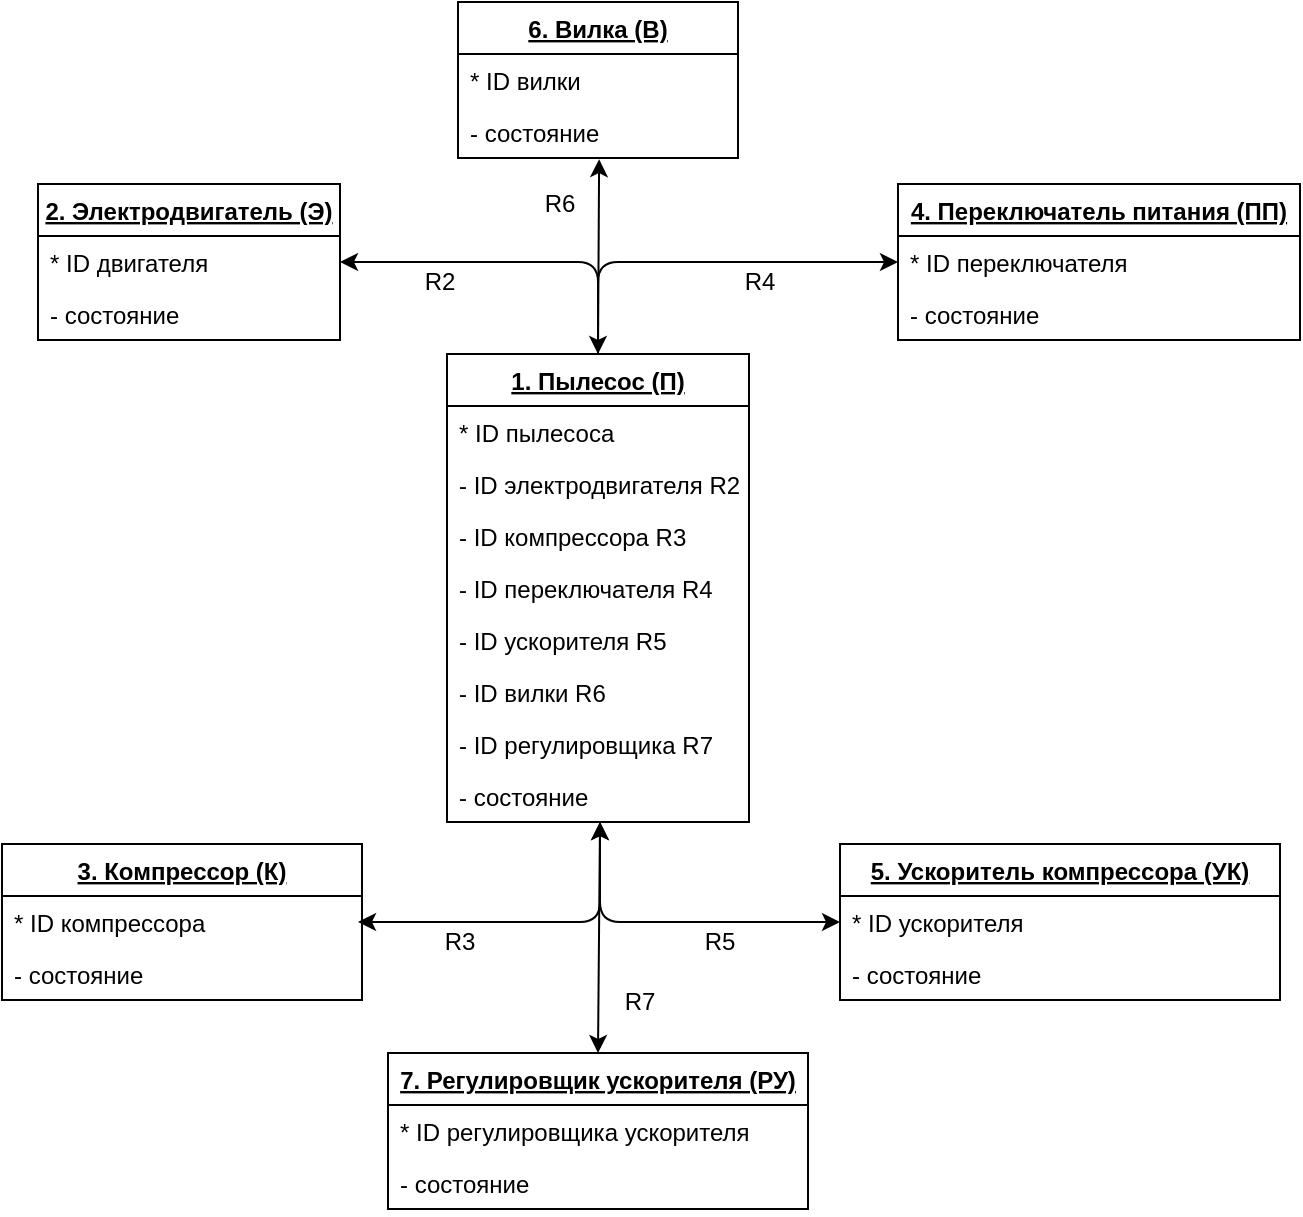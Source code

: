 <mxfile version="14.6.13" type="device" pages="5"><diagram id="y9sYl-7C_fBEnfIVPIeF" name="ИМ"><mxGraphModel dx="1422" dy="822" grid="1" gridSize="10" guides="1" tooltips="1" connect="1" arrows="1" fold="1" page="1" pageScale="1" pageWidth="827" pageHeight="1169" math="0" shadow="0"><root><mxCell id="0"/><mxCell id="1" parent="0"/><mxCell id="65imMw9xtDzlIM3RryEu-6" value="1. Пылесос (П)" style="swimlane;fontStyle=5;childLayout=stackLayout;horizontal=1;startSize=26;horizontalStack=0;resizeParent=1;resizeParentMax=0;resizeLast=0;collapsible=1;marginBottom=0;" parent="1" vertex="1"><mxGeometry x="302.5" y="396" width="151" height="234" as="geometry"/></mxCell><mxCell id="65imMw9xtDzlIM3RryEu-7" value="* ID пылесоса" style="text;strokeColor=none;fillColor=none;align=left;verticalAlign=top;spacingLeft=4;spacingRight=4;overflow=hidden;rotatable=0;points=[[0,0.5],[1,0.5]];portConstraint=eastwest;" parent="65imMw9xtDzlIM3RryEu-6" vertex="1"><mxGeometry y="26" width="151" height="26" as="geometry"/></mxCell><mxCell id="65imMw9xtDzlIM3RryEu-8" value="- ID электродвигателя R2" style="text;strokeColor=none;fillColor=none;align=left;verticalAlign=top;spacingLeft=4;spacingRight=4;overflow=hidden;rotatable=0;points=[[0,0.5],[1,0.5]];portConstraint=eastwest;" parent="65imMw9xtDzlIM3RryEu-6" vertex="1"><mxGeometry y="52" width="151" height="26" as="geometry"/></mxCell><mxCell id="65imMw9xtDzlIM3RryEu-9" value="- ID компрессора R3" style="text;strokeColor=none;fillColor=none;align=left;verticalAlign=top;spacingLeft=4;spacingRight=4;overflow=hidden;rotatable=0;points=[[0,0.5],[1,0.5]];portConstraint=eastwest;" parent="65imMw9xtDzlIM3RryEu-6" vertex="1"><mxGeometry y="78" width="151" height="26" as="geometry"/></mxCell><mxCell id="65imMw9xtDzlIM3RryEu-44" value="- ID переключателя R4" style="text;strokeColor=none;fillColor=none;align=left;verticalAlign=top;spacingLeft=4;spacingRight=4;overflow=hidden;rotatable=0;points=[[0,0.5],[1,0.5]];portConstraint=eastwest;" parent="65imMw9xtDzlIM3RryEu-6" vertex="1"><mxGeometry y="104" width="151" height="26" as="geometry"/></mxCell><mxCell id="65imMw9xtDzlIM3RryEu-46" value="- ID ускорителя R5" style="text;strokeColor=none;fillColor=none;align=left;verticalAlign=top;spacingLeft=4;spacingRight=4;overflow=hidden;rotatable=0;points=[[0,0.5],[1,0.5]];portConstraint=eastwest;" parent="65imMw9xtDzlIM3RryEu-6" vertex="1"><mxGeometry y="130" width="151" height="26" as="geometry"/></mxCell><mxCell id="65imMw9xtDzlIM3RryEu-47" value="- ID вилки R6" style="text;strokeColor=none;fillColor=none;align=left;verticalAlign=top;spacingLeft=4;spacingRight=4;overflow=hidden;rotatable=0;points=[[0,0.5],[1,0.5]];portConstraint=eastwest;" parent="65imMw9xtDzlIM3RryEu-6" vertex="1"><mxGeometry y="156" width="151" height="26" as="geometry"/></mxCell><mxCell id="65imMw9xtDzlIM3RryEu-55" value="- ID регулировщика R7" style="text;strokeColor=none;fillColor=none;align=left;verticalAlign=top;spacingLeft=4;spacingRight=4;overflow=hidden;rotatable=0;points=[[0,0.5],[1,0.5]];portConstraint=eastwest;" parent="65imMw9xtDzlIM3RryEu-6" vertex="1"><mxGeometry y="182" width="151" height="26" as="geometry"/></mxCell><mxCell id="65imMw9xtDzlIM3RryEu-56" value="- состояние" style="text;strokeColor=none;fillColor=none;align=left;verticalAlign=top;spacingLeft=4;spacingRight=4;overflow=hidden;rotatable=0;points=[[0,0.5],[1,0.5]];portConstraint=eastwest;" parent="65imMw9xtDzlIM3RryEu-6" vertex="1"><mxGeometry y="208" width="151" height="26" as="geometry"/></mxCell><mxCell id="65imMw9xtDzlIM3RryEu-10" value="2. Электродвигатель (Э)" style="swimlane;fontStyle=5;childLayout=stackLayout;horizontal=1;startSize=26;horizontalStack=0;resizeParent=1;resizeParentMax=0;resizeLast=0;collapsible=1;marginBottom=0;" parent="1" vertex="1"><mxGeometry x="98" y="311" width="151" height="78" as="geometry"/></mxCell><mxCell id="65imMw9xtDzlIM3RryEu-11" value="* ID двигателя" style="text;strokeColor=none;fillColor=none;align=left;verticalAlign=top;spacingLeft=4;spacingRight=4;overflow=hidden;rotatable=0;points=[[0,0.5],[1,0.5]];portConstraint=eastwest;" parent="65imMw9xtDzlIM3RryEu-10" vertex="1"><mxGeometry y="26" width="151" height="26" as="geometry"/></mxCell><mxCell id="65imMw9xtDzlIM3RryEu-13" value="- состояние" style="text;strokeColor=none;fillColor=none;align=left;verticalAlign=top;spacingLeft=4;spacingRight=4;overflow=hidden;rotatable=0;points=[[0,0.5],[1,0.5]];portConstraint=eastwest;" parent="65imMw9xtDzlIM3RryEu-10" vertex="1"><mxGeometry y="52" width="151" height="26" as="geometry"/></mxCell><mxCell id="65imMw9xtDzlIM3RryEu-14" value="3. Компрессор (К)" style="swimlane;fontStyle=5;childLayout=stackLayout;horizontal=1;startSize=26;horizontalStack=0;resizeParent=1;resizeParentMax=0;resizeLast=0;collapsible=1;marginBottom=0;" parent="1" vertex="1"><mxGeometry x="80" y="641" width="180" height="78" as="geometry"/></mxCell><mxCell id="65imMw9xtDzlIM3RryEu-15" value="* ID компрессора" style="text;strokeColor=none;fillColor=none;align=left;verticalAlign=top;spacingLeft=4;spacingRight=4;overflow=hidden;rotatable=0;points=[[0,0.5],[1,0.5]];portConstraint=eastwest;" parent="65imMw9xtDzlIM3RryEu-14" vertex="1"><mxGeometry y="26" width="180" height="26" as="geometry"/></mxCell><mxCell id="65imMw9xtDzlIM3RryEu-16" value="- состояние" style="text;strokeColor=none;fillColor=none;align=left;verticalAlign=top;spacingLeft=4;spacingRight=4;overflow=hidden;rotatable=0;points=[[0,0.5],[1,0.5]];portConstraint=eastwest;" parent="65imMw9xtDzlIM3RryEu-14" vertex="1"><mxGeometry y="52" width="180" height="26" as="geometry"/></mxCell><mxCell id="65imMw9xtDzlIM3RryEu-18" value="4. Переключатель питания (ПП)" style="swimlane;fontStyle=5;childLayout=stackLayout;horizontal=1;startSize=26;horizontalStack=0;resizeParent=1;resizeParentMax=0;resizeLast=0;collapsible=1;marginBottom=0;" parent="1" vertex="1"><mxGeometry x="528" y="311" width="201" height="78" as="geometry"/></mxCell><mxCell id="65imMw9xtDzlIM3RryEu-19" value="* ID переключателя" style="text;strokeColor=none;fillColor=none;align=left;verticalAlign=top;spacingLeft=4;spacingRight=4;overflow=hidden;rotatable=0;points=[[0,0.5],[1,0.5]];portConstraint=eastwest;" parent="65imMw9xtDzlIM3RryEu-18" vertex="1"><mxGeometry y="26" width="201" height="26" as="geometry"/></mxCell><mxCell id="65imMw9xtDzlIM3RryEu-20" value="- состояние" style="text;strokeColor=none;fillColor=none;align=left;verticalAlign=top;spacingLeft=4;spacingRight=4;overflow=hidden;rotatable=0;points=[[0,0.5],[1,0.5]];portConstraint=eastwest;" parent="65imMw9xtDzlIM3RryEu-18" vertex="1"><mxGeometry y="52" width="201" height="26" as="geometry"/></mxCell><mxCell id="65imMw9xtDzlIM3RryEu-22" value="5. Ускоритель компрессора (УК)" style="swimlane;fontStyle=5;childLayout=stackLayout;horizontal=1;startSize=26;horizontalStack=0;resizeParent=1;resizeParentMax=0;resizeLast=0;collapsible=1;marginBottom=0;" parent="1" vertex="1"><mxGeometry x="499" y="641" width="220" height="78" as="geometry"/></mxCell><mxCell id="65imMw9xtDzlIM3RryEu-23" value="* ID ускорителя" style="text;strokeColor=none;fillColor=none;align=left;verticalAlign=top;spacingLeft=4;spacingRight=4;overflow=hidden;rotatable=0;points=[[0,0.5],[1,0.5]];portConstraint=eastwest;" parent="65imMw9xtDzlIM3RryEu-22" vertex="1"><mxGeometry y="26" width="220" height="26" as="geometry"/></mxCell><mxCell id="65imMw9xtDzlIM3RryEu-24" value="- состояние" style="text;strokeColor=none;fillColor=none;align=left;verticalAlign=top;spacingLeft=4;spacingRight=4;overflow=hidden;rotatable=0;points=[[0,0.5],[1,0.5]];portConstraint=eastwest;" parent="65imMw9xtDzlIM3RryEu-22" vertex="1"><mxGeometry y="52" width="220" height="26" as="geometry"/></mxCell><mxCell id="65imMw9xtDzlIM3RryEu-27" value="6. Вилка (В)" style="swimlane;fontStyle=5;childLayout=stackLayout;horizontal=1;startSize=26;horizontalStack=0;resizeParent=1;resizeParentMax=0;resizeLast=0;collapsible=1;marginBottom=0;" parent="1" vertex="1"><mxGeometry x="308" y="220" width="140" height="78" as="geometry"/></mxCell><mxCell id="65imMw9xtDzlIM3RryEu-28" value="* ID вилки" style="text;strokeColor=none;fillColor=none;align=left;verticalAlign=top;spacingLeft=4;spacingRight=4;overflow=hidden;rotatable=0;points=[[0,0.5],[1,0.5]];portConstraint=eastwest;" parent="65imMw9xtDzlIM3RryEu-27" vertex="1"><mxGeometry y="26" width="140" height="26" as="geometry"/></mxCell><mxCell id="65imMw9xtDzlIM3RryEu-29" value="- состояние" style="text;strokeColor=none;fillColor=none;align=left;verticalAlign=top;spacingLeft=4;spacingRight=4;overflow=hidden;rotatable=0;points=[[0,0.5],[1,0.5]];portConstraint=eastwest;" parent="65imMw9xtDzlIM3RryEu-27" vertex="1"><mxGeometry y="52" width="140" height="26" as="geometry"/></mxCell><mxCell id="65imMw9xtDzlIM3RryEu-32" value="R6" style="text;html=1;strokeColor=none;fillColor=none;align=center;verticalAlign=middle;whiteSpace=wrap;rounded=0;" parent="1" vertex="1"><mxGeometry x="339" y="311" width="40" height="20" as="geometry"/></mxCell><mxCell id="65imMw9xtDzlIM3RryEu-38" value="" style="endArrow=classic;startArrow=classic;html=1;exitX=1;exitY=0.5;exitDx=0;exitDy=0;" parent="1" edge="1"><mxGeometry width="50" height="50" relative="1" as="geometry"><mxPoint x="258" y="680" as="sourcePoint"/><mxPoint x="379" y="630" as="targetPoint"/><Array as="points"><mxPoint x="379" y="680"/></Array></mxGeometry></mxCell><mxCell id="65imMw9xtDzlIM3RryEu-39" value="" style="endArrow=classic;startArrow=classic;html=1;exitX=0;exitY=0.5;exitDx=0;exitDy=0;" parent="1" source="65imMw9xtDzlIM3RryEu-23" edge="1"><mxGeometry width="50" height="50" relative="1" as="geometry"><mxPoint x="329" y="644" as="sourcePoint"/><mxPoint x="379" y="630" as="targetPoint"/><Array as="points"><mxPoint x="379" y="680"/></Array></mxGeometry></mxCell><mxCell id="65imMw9xtDzlIM3RryEu-40" value="R2" style="text;html=1;strokeColor=none;fillColor=none;align=center;verticalAlign=middle;whiteSpace=wrap;rounded=0;" parent="1" vertex="1"><mxGeometry x="279" y="350" width="40" height="20" as="geometry"/></mxCell><mxCell id="65imMw9xtDzlIM3RryEu-41" value="R4" style="text;html=1;strokeColor=none;fillColor=none;align=center;verticalAlign=middle;whiteSpace=wrap;rounded=0;" parent="1" vertex="1"><mxGeometry x="439" y="350" width="40" height="20" as="geometry"/></mxCell><mxCell id="65imMw9xtDzlIM3RryEu-42" value="R3" style="text;html=1;strokeColor=none;fillColor=none;align=center;verticalAlign=middle;whiteSpace=wrap;rounded=0;" parent="1" vertex="1"><mxGeometry x="289" y="680" width="40" height="20" as="geometry"/></mxCell><mxCell id="65imMw9xtDzlIM3RryEu-43" value="R5" style="text;html=1;strokeColor=none;fillColor=none;align=center;verticalAlign=middle;whiteSpace=wrap;rounded=0;" parent="1" vertex="1"><mxGeometry x="419" y="680" width="40" height="20" as="geometry"/></mxCell><mxCell id="65imMw9xtDzlIM3RryEu-48" value="7. Регулировщик ускорителя (РУ)" style="swimlane;fontStyle=5;childLayout=stackLayout;horizontal=1;startSize=26;horizontalStack=0;resizeParent=1;resizeParentMax=0;resizeLast=0;collapsible=1;marginBottom=0;" parent="1" vertex="1"><mxGeometry x="273" y="745.5" width="210" height="78" as="geometry"/></mxCell><mxCell id="65imMw9xtDzlIM3RryEu-49" value="* ID регулировщика ускорителя" style="text;strokeColor=none;fillColor=none;align=left;verticalAlign=top;spacingLeft=4;spacingRight=4;overflow=hidden;rotatable=0;points=[[0,0.5],[1,0.5]];portConstraint=eastwest;" parent="65imMw9xtDzlIM3RryEu-48" vertex="1"><mxGeometry y="26" width="210" height="26" as="geometry"/></mxCell><mxCell id="65imMw9xtDzlIM3RryEu-51" value="- состояние" style="text;strokeColor=none;fillColor=none;align=left;verticalAlign=top;spacingLeft=4;spacingRight=4;overflow=hidden;rotatable=0;points=[[0,0.5],[1,0.5]];portConstraint=eastwest;" parent="65imMw9xtDzlIM3RryEu-48" vertex="1"><mxGeometry y="52" width="210" height="26" as="geometry"/></mxCell><mxCell id="65imMw9xtDzlIM3RryEu-52" value="" style="endArrow=classic;html=1;exitX=0.5;exitY=0;exitDx=0;exitDy=0;entryX=0.504;entryY=1.023;entryDx=0;entryDy=0;entryPerimeter=0;" parent="1" source="65imMw9xtDzlIM3RryEu-6" target="65imMw9xtDzlIM3RryEu-29" edge="1"><mxGeometry width="50" height="50" relative="1" as="geometry"><mxPoint x="379" y="390" as="sourcePoint"/><mxPoint x="379" y="298" as="targetPoint"/></mxGeometry></mxCell><mxCell id="65imMw9xtDzlIM3RryEu-53" value="" style="endArrow=classic;html=1;entryX=0.5;entryY=0;entryDx=0;entryDy=0;" parent="1" target="65imMw9xtDzlIM3RryEu-48" edge="1"><mxGeometry width="50" height="50" relative="1" as="geometry"><mxPoint x="379" y="630" as="sourcePoint"/><mxPoint x="429" y="680" as="targetPoint"/><Array as="points"/></mxGeometry></mxCell><mxCell id="65imMw9xtDzlIM3RryEu-54" value="R7" style="text;html=1;strokeColor=none;fillColor=none;align=center;verticalAlign=middle;whiteSpace=wrap;rounded=0;" parent="1" vertex="1"><mxGeometry x="379" y="710" width="40" height="20" as="geometry"/></mxCell><mxCell id="65imMw9xtDzlIM3RryEu-57" value="" style="endArrow=classic;startArrow=classic;html=1;entryX=0.5;entryY=0;entryDx=0;entryDy=0;exitX=1;exitY=0.5;exitDx=0;exitDy=0;" parent="1" source="65imMw9xtDzlIM3RryEu-11" target="65imMw9xtDzlIM3RryEu-6" edge="1"><mxGeometry width="50" height="50" relative="1" as="geometry"><mxPoint x="259" y="359" as="sourcePoint"/><mxPoint x="329" y="335" as="targetPoint"/><Array as="points"><mxPoint x="378" y="350"/></Array></mxGeometry></mxCell><mxCell id="65imMw9xtDzlIM3RryEu-58" value="" style="endArrow=classic;html=1;entryX=0;entryY=0.5;entryDx=0;entryDy=0;" parent="1" target="65imMw9xtDzlIM3RryEu-19" edge="1"><mxGeometry width="50" height="50" relative="1" as="geometry"><mxPoint x="378" y="395" as="sourcePoint"/><mxPoint x="527" y="362" as="targetPoint"/><Array as="points"><mxPoint x="378" y="350"/><mxPoint x="429" y="350"/></Array></mxGeometry></mxCell></root></mxGraphModel></diagram><diagram id="Jhstd3mHOveEqEOpsEIj" name="ДПС"><mxGraphModel dx="1422" dy="822" grid="1" gridSize="10" guides="1" tooltips="1" connect="1" arrows="1" fold="1" page="1" pageScale="1" pageWidth="827" pageHeight="1169" math="0" shadow="0"><root><mxCell id="JDAGmYeGkJfcfohWNjgR-0"/><mxCell id="JDAGmYeGkJfcfohWNjgR-1" parent="JDAGmYeGkJfcfohWNjgR-0"/><mxCell id="zTQYVlPCnvnWZNkserfV-22" value="П1" style="edgeStyle=orthogonalEdgeStyle;rounded=0;orthogonalLoop=1;jettySize=auto;html=1;exitX=0.25;exitY=1;exitDx=0;exitDy=0;entryX=0.25;entryY=0;entryDx=0;entryDy=0;" parent="JDAGmYeGkJfcfohWNjgR-1" source="VVNB0cojDzz0BV4tnFOX-2" target="VVNB0cojDzz0BV4tnFOX-4" edge="1"><mxGeometry relative="1" as="geometry"/></mxCell><mxCell id="VVNB0cojDzz0BV4tnFOX-2" value="1. Выключен" style="rounded=0;whiteSpace=wrap;html=1;" parent="JDAGmYeGkJfcfohWNjgR-1" vertex="1"><mxGeometry x="330" y="80" width="140" height="30" as="geometry"/></mxCell><mxCell id="VVNB0cojDzz0BV4tnFOX-3" value="" style="endArrow=classic;html=1;entryX=0.5;entryY=0;entryDx=0;entryDy=0;" parent="JDAGmYeGkJfcfohWNjgR-1" target="VVNB0cojDzz0BV4tnFOX-2" edge="1"><mxGeometry width="50" height="50" relative="1" as="geometry"><mxPoint x="400" y="60" as="sourcePoint"/><mxPoint x="390" y="20" as="targetPoint"/></mxGeometry></mxCell><mxCell id="zTQYVlPCnvnWZNkserfV-23" value="П2" style="edgeStyle=orthogonalEdgeStyle;rounded=0;orthogonalLoop=1;jettySize=auto;html=1;exitX=0.75;exitY=0;exitDx=0;exitDy=0;entryX=0.75;entryY=1;entryDx=0;entryDy=0;" parent="JDAGmYeGkJfcfohWNjgR-1" source="VVNB0cojDzz0BV4tnFOX-4" target="VVNB0cojDzz0BV4tnFOX-2" edge="1"><mxGeometry relative="1" as="geometry"/></mxCell><mxCell id="gCFMB6tqNFt5ykdsGXZr-9" value="П3" style="edgeStyle=orthogonalEdgeStyle;rounded=0;orthogonalLoop=1;jettySize=auto;html=1;exitX=0.5;exitY=1;exitDx=0;exitDy=0;entryX=0.5;entryY=0;entryDx=0;entryDy=0;" parent="JDAGmYeGkJfcfohWNjgR-1" source="VVNB0cojDzz0BV4tnFOX-4" target="gCFMB6tqNFt5ykdsGXZr-6" edge="1"><mxGeometry relative="1" as="geometry"/></mxCell><mxCell id="VVNB0cojDzz0BV4tnFOX-4" value="2. Готов к работе" style="rounded=0;whiteSpace=wrap;html=1;" parent="JDAGmYeGkJfcfohWNjgR-1" vertex="1"><mxGeometry x="330" y="175" width="140" height="30" as="geometry"/></mxCell><mxCell id="gCFMB6tqNFt5ykdsGXZr-11" value="П5" style="edgeStyle=orthogonalEdgeStyle;rounded=0;orthogonalLoop=1;jettySize=auto;html=1;exitX=0;exitY=0.25;exitDx=0;exitDy=0;entryX=0;entryY=0.5;entryDx=0;entryDy=0;" parent="JDAGmYeGkJfcfohWNjgR-1" source="VVNB0cojDzz0BV4tnFOX-5" target="VVNB0cojDzz0BV4tnFOX-4" edge="1"><mxGeometry x="0.169" relative="1" as="geometry"><mxPoint as="offset"/></mxGeometry></mxCell><mxCell id="gCFMB6tqNFt5ykdsGXZr-19" value="П2" style="edgeStyle=orthogonalEdgeStyle;rounded=0;orthogonalLoop=1;jettySize=auto;html=1;exitX=0;exitY=0.75;exitDx=0;exitDy=0;entryX=0;entryY=0.25;entryDx=0;entryDy=0;" parent="JDAGmYeGkJfcfohWNjgR-1" source="VVNB0cojDzz0BV4tnFOX-5" target="VVNB0cojDzz0BV4tnFOX-2" edge="1"><mxGeometry relative="1" as="geometry"><Array as="points"><mxPoint x="260" y="358"/><mxPoint x="260" y="88"/></Array></mxGeometry></mxCell><mxCell id="VVNB0cojDzz0BV4tnFOX-5" value="4. Работает" style="rounded=0;whiteSpace=wrap;html=1;" parent="JDAGmYeGkJfcfohWNjgR-1" vertex="1"><mxGeometry x="330" y="335" width="140" height="30" as="geometry"/></mxCell><mxCell id="_XiX78VZDGvf6wp45sdY-0" value="&lt;font style=&quot;font-size: 20px&quot;&gt;Пылесос&lt;/font&gt;" style="text;html=1;strokeColor=none;fillColor=none;align=center;verticalAlign=middle;whiteSpace=wrap;rounded=0;" parent="JDAGmYeGkJfcfohWNjgR-1" vertex="1"><mxGeometry x="380" y="10" width="40" height="20" as="geometry"/></mxCell><mxCell id="_XiX78VZDGvf6wp45sdY-1" value="&lt;font style=&quot;font-size: 20px&quot;&gt;Электродвигатель&lt;/font&gt;" style="text;html=1;strokeColor=none;fillColor=none;align=center;verticalAlign=middle;whiteSpace=wrap;rounded=0;" parent="JDAGmYeGkJfcfohWNjgR-1" vertex="1"><mxGeometry x="100" y="390" width="40" height="20" as="geometry"/></mxCell><mxCell id="_XiX78VZDGvf6wp45sdY-4" value="Э1" style="edgeStyle=orthogonalEdgeStyle;rounded=0;orthogonalLoop=1;jettySize=auto;html=1;exitX=0.25;exitY=1;exitDx=0;exitDy=0;entryX=0.25;entryY=0;entryDx=0;entryDy=0;" parent="JDAGmYeGkJfcfohWNjgR-1" source="_XiX78VZDGvf6wp45sdY-2" target="_XiX78VZDGvf6wp45sdY-3" edge="1"><mxGeometry relative="1" as="geometry"/></mxCell><mxCell id="_XiX78VZDGvf6wp45sdY-2" value="1. Выключен" style="rounded=0;whiteSpace=wrap;html=1;" parent="JDAGmYeGkJfcfohWNjgR-1" vertex="1"><mxGeometry x="80" y="460" width="80" height="30" as="geometry"/></mxCell><mxCell id="_XiX78VZDGvf6wp45sdY-5" value="Э2" style="edgeStyle=orthogonalEdgeStyle;rounded=0;orthogonalLoop=1;jettySize=auto;html=1;exitX=0.75;exitY=0;exitDx=0;exitDy=0;entryX=0.75;entryY=1;entryDx=0;entryDy=0;" parent="JDAGmYeGkJfcfohWNjgR-1" source="_XiX78VZDGvf6wp45sdY-3" target="_XiX78VZDGvf6wp45sdY-2" edge="1"><mxGeometry relative="1" as="geometry"/></mxCell><mxCell id="_XiX78VZDGvf6wp45sdY-3" value="2. Включен" style="rounded=0;whiteSpace=wrap;html=1;" parent="JDAGmYeGkJfcfohWNjgR-1" vertex="1"><mxGeometry x="80" y="540" width="80" height="30" as="geometry"/></mxCell><mxCell id="_XiX78VZDGvf6wp45sdY-6" value="&lt;table border=&quot;1&quot; width=&quot;100%&quot; style=&quot;width: 100% ; height: 100% ; border-collapse: collapse&quot;&gt;&lt;tbody&gt;&lt;tr&gt;&lt;td align=&quot;center&quot;&gt;№&lt;/td&gt;&lt;td align=&quot;center&quot;&gt;Э1&lt;/td&gt;&lt;td align=&quot;center&quot;&gt;Э2&lt;/td&gt;&lt;/tr&gt;&lt;tr&gt;&lt;td align=&quot;center&quot;&gt;1&lt;/td&gt;&lt;td align=&quot;center&quot;&gt;2&lt;/td&gt;&lt;td align=&quot;center&quot;&gt;-&lt;/td&gt;&lt;/tr&gt;&lt;tr&gt;&lt;td align=&quot;center&quot;&gt;2&lt;/td&gt;&lt;td align=&quot;center&quot;&gt;-&lt;/td&gt;&lt;td align=&quot;center&quot;&gt;1&lt;/td&gt;&lt;/tr&gt;&lt;/tbody&gt;&lt;/table&gt;" style="text;html=1;strokeColor=none;fillColor=none;overflow=fill;" parent="JDAGmYeGkJfcfohWNjgR-1" vertex="1"><mxGeometry x="200" y="505" width="140" height="115" as="geometry"/></mxCell><mxCell id="_XiX78VZDGvf6wp45sdY-10" value="" style="endArrow=classic;html=1;entryX=0.5;entryY=0;entryDx=0;entryDy=0;" parent="JDAGmYeGkJfcfohWNjgR-1" target="_XiX78VZDGvf6wp45sdY-2" edge="1"><mxGeometry width="50" height="50" relative="1" as="geometry"><mxPoint x="120" y="440" as="sourcePoint"/><mxPoint x="100" y="420" as="targetPoint"/></mxGeometry></mxCell><mxCell id="_XiX78VZDGvf6wp45sdY-11" value="Э1: электродвигатель включили" style="text;html=1;strokeColor=none;fillColor=none;align=center;verticalAlign=middle;whiteSpace=wrap;rounded=0;" parent="JDAGmYeGkJfcfohWNjgR-1" vertex="1"><mxGeometry x="195" y="430" width="185" height="20" as="geometry"/></mxCell><mxCell id="_XiX78VZDGvf6wp45sdY-12" value="Э2: электродвигатель выключили" style="text;html=1;strokeColor=none;fillColor=none;align=center;verticalAlign=middle;whiteSpace=wrap;rounded=0;" parent="JDAGmYeGkJfcfohWNjgR-1" vertex="1"><mxGeometry x="195" y="460" width="190" height="20" as="geometry"/></mxCell><mxCell id="VrFnEDSWrR3K641WyFpn-0" value="&lt;font style=&quot;font-size: 20px&quot;&gt;Компрессор&lt;/font&gt;" style="text;html=1;strokeColor=none;fillColor=none;align=center;verticalAlign=middle;whiteSpace=wrap;rounded=0;" parent="JDAGmYeGkJfcfohWNjgR-1" vertex="1"><mxGeometry x="450" y="390" width="40" height="20" as="geometry"/></mxCell><mxCell id="VrFnEDSWrR3K641WyFpn-1" value="К1" style="edgeStyle=orthogonalEdgeStyle;rounded=0;orthogonalLoop=1;jettySize=auto;html=1;exitX=0.25;exitY=1;exitDx=0;exitDy=0;entryX=0.25;entryY=0;entryDx=0;entryDy=0;" parent="JDAGmYeGkJfcfohWNjgR-1" source="VrFnEDSWrR3K641WyFpn-2" target="VrFnEDSWrR3K641WyFpn-4" edge="1"><mxGeometry relative="1" as="geometry"/></mxCell><mxCell id="VrFnEDSWrR3K641WyFpn-2" value="1. Выключен" style="rounded=0;whiteSpace=wrap;html=1;" parent="JDAGmYeGkJfcfohWNjgR-1" vertex="1"><mxGeometry x="440" y="460" width="80" height="30" as="geometry"/></mxCell><mxCell id="VrFnEDSWrR3K641WyFpn-3" value="К2" style="edgeStyle=orthogonalEdgeStyle;rounded=0;orthogonalLoop=1;jettySize=auto;html=1;exitX=0.75;exitY=0;exitDx=0;exitDy=0;entryX=0.75;entryY=1;entryDx=0;entryDy=0;" parent="JDAGmYeGkJfcfohWNjgR-1" source="VrFnEDSWrR3K641WyFpn-4" target="VrFnEDSWrR3K641WyFpn-2" edge="1"><mxGeometry relative="1" as="geometry"/></mxCell><mxCell id="VrFnEDSWrR3K641WyFpn-4" value="2. Включен" style="rounded=0;whiteSpace=wrap;html=1;" parent="JDAGmYeGkJfcfohWNjgR-1" vertex="1"><mxGeometry x="440" y="540" width="80" height="30" as="geometry"/></mxCell><mxCell id="VrFnEDSWrR3K641WyFpn-5" value="&lt;table border=&quot;1&quot; width=&quot;100%&quot; style=&quot;width: 100% ; height: 100% ; border-collapse: collapse&quot;&gt;&lt;tbody&gt;&lt;tr&gt;&lt;td align=&quot;center&quot;&gt;№&lt;/td&gt;&lt;td align=&quot;center&quot;&gt;К1&lt;/td&gt;&lt;td align=&quot;center&quot;&gt;К2&lt;/td&gt;&lt;td style=&quot;text-align: center&quot;&gt;К3&lt;/td&gt;&lt;/tr&gt;&lt;tr&gt;&lt;td style=&quot;text-align: center&quot;&gt;1&lt;/td&gt;&lt;td style=&quot;text-align: center&quot;&gt;2&lt;/td&gt;&lt;td style=&quot;text-align: center&quot;&gt;-&lt;/td&gt;&lt;td style=&quot;text-align: center&quot;&gt;1&lt;/td&gt;&lt;/tr&gt;&lt;tr&gt;&lt;td style=&quot;text-align: center&quot;&gt;2&lt;/td&gt;&lt;td style=&quot;text-align: center&quot;&gt;-&lt;/td&gt;&lt;td style=&quot;text-align: center&quot;&gt;1&lt;/td&gt;&lt;td style=&quot;text-align: center&quot;&gt;2&lt;/td&gt;&lt;/tr&gt;&lt;/tbody&gt;&lt;/table&gt;" style="text;html=1;strokeColor=none;fillColor=none;overflow=fill;" parent="JDAGmYeGkJfcfohWNjgR-1" vertex="1"><mxGeometry x="560" y="505" width="140" height="115" as="geometry"/></mxCell><mxCell id="VrFnEDSWrR3K641WyFpn-6" value="К3: Изменён режим работы компрессора" style="text;html=1;strokeColor=none;fillColor=none;align=left;verticalAlign=middle;whiteSpace=wrap;rounded=0;" parent="JDAGmYeGkJfcfohWNjgR-1" vertex="1"><mxGeometry x="560" y="465" width="240" height="20" as="geometry"/></mxCell><mxCell id="VrFnEDSWrR3K641WyFpn-7" value="" style="endArrow=classic;html=1;entryX=0.5;entryY=0;entryDx=0;entryDy=0;" parent="JDAGmYeGkJfcfohWNjgR-1" target="VrFnEDSWrR3K641WyFpn-2" edge="1"><mxGeometry width="50" height="50" relative="1" as="geometry"><mxPoint x="480" y="440" as="sourcePoint"/><mxPoint x="460" y="420" as="targetPoint"/></mxGeometry></mxCell><mxCell id="VrFnEDSWrR3K641WyFpn-9" value="К1: компрессор включили" style="text;html=1;strokeColor=none;fillColor=none;align=center;verticalAlign=middle;whiteSpace=wrap;rounded=0;" parent="JDAGmYeGkJfcfohWNjgR-1" vertex="1"><mxGeometry x="560" y="420" width="150" height="20" as="geometry"/></mxCell><mxCell id="VrFnEDSWrR3K641WyFpn-10" value="К2: компрессор выключили" style="text;html=1;strokeColor=none;fillColor=none;align=center;verticalAlign=middle;whiteSpace=wrap;rounded=0;" parent="JDAGmYeGkJfcfohWNjgR-1" vertex="1"><mxGeometry x="560" y="440" width="160" height="20" as="geometry"/></mxCell><mxCell id="0rt-nbefkC5uPMlZ5xSR-0" value="&lt;font style=&quot;font-size: 20px&quot;&gt;Переключатель питания&lt;/font&gt;" style="text;html=1;strokeColor=none;fillColor=none;align=center;verticalAlign=middle;whiteSpace=wrap;rounded=0;" parent="JDAGmYeGkJfcfohWNjgR-1" vertex="1"><mxGeometry x="10" y="680" width="240" height="20" as="geometry"/></mxCell><mxCell id="0rt-nbefkC5uPMlZ5xSR-1" value="ПП1" style="edgeStyle=orthogonalEdgeStyle;rounded=0;orthogonalLoop=1;jettySize=auto;html=1;exitX=0.25;exitY=1;exitDx=0;exitDy=0;entryX=0.25;entryY=0;entryDx=0;entryDy=0;" parent="JDAGmYeGkJfcfohWNjgR-1" source="0rt-nbefkC5uPMlZ5xSR-2" target="0rt-nbefkC5uPMlZ5xSR-4" edge="1"><mxGeometry relative="1" as="geometry"/></mxCell><mxCell id="0rt-nbefkC5uPMlZ5xSR-2" value="1. Выключен" style="rounded=0;whiteSpace=wrap;html=1;" parent="JDAGmYeGkJfcfohWNjgR-1" vertex="1"><mxGeometry x="50" y="740" width="80" height="30" as="geometry"/></mxCell><mxCell id="0rt-nbefkC5uPMlZ5xSR-3" value="ПП2" style="edgeStyle=orthogonalEdgeStyle;rounded=0;orthogonalLoop=1;jettySize=auto;html=1;exitX=0.75;exitY=0;exitDx=0;exitDy=0;entryX=0.75;entryY=1;entryDx=0;entryDy=0;" parent="JDAGmYeGkJfcfohWNjgR-1" source="0rt-nbefkC5uPMlZ5xSR-4" target="0rt-nbefkC5uPMlZ5xSR-2" edge="1"><mxGeometry relative="1" as="geometry"/></mxCell><mxCell id="0rt-nbefkC5uPMlZ5xSR-4" value="2. Включен" style="rounded=0;whiteSpace=wrap;html=1;" parent="JDAGmYeGkJfcfohWNjgR-1" vertex="1"><mxGeometry x="50" y="820" width="80" height="30" as="geometry"/></mxCell><mxCell id="0rt-nbefkC5uPMlZ5xSR-5" value="&lt;table border=&quot;1&quot; width=&quot;100%&quot; style=&quot;width: 100% ; height: 100% ; border-collapse: collapse&quot;&gt;&lt;tbody&gt;&lt;tr&gt;&lt;td align=&quot;center&quot;&gt;№&lt;/td&gt;&lt;td align=&quot;center&quot;&gt;ПП1&lt;/td&gt;&lt;td align=&quot;center&quot;&gt;ПП2&lt;/td&gt;&lt;/tr&gt;&lt;tr&gt;&lt;td align=&quot;center&quot;&gt;1&lt;/td&gt;&lt;td align=&quot;center&quot;&gt;2&lt;/td&gt;&lt;td align=&quot;center&quot;&gt;-&lt;/td&gt;&lt;/tr&gt;&lt;tr&gt;&lt;td align=&quot;center&quot;&gt;2&lt;/td&gt;&lt;td align=&quot;center&quot;&gt;-&lt;/td&gt;&lt;td align=&quot;center&quot;&gt;1&lt;/td&gt;&lt;/tr&gt;&lt;/tbody&gt;&lt;/table&gt;" style="text;html=1;strokeColor=none;fillColor=none;overflow=fill;" parent="JDAGmYeGkJfcfohWNjgR-1" vertex="1"><mxGeometry x="170" y="785" width="140" height="115" as="geometry"/></mxCell><mxCell id="0rt-nbefkC5uPMlZ5xSR-8" value="" style="endArrow=classic;html=1;entryX=0.5;entryY=0;entryDx=0;entryDy=0;" parent="JDAGmYeGkJfcfohWNjgR-1" target="0rt-nbefkC5uPMlZ5xSR-2" edge="1"><mxGeometry width="50" height="50" relative="1" as="geometry"><mxPoint x="90" y="720" as="sourcePoint"/><mxPoint x="70" y="700" as="targetPoint"/></mxGeometry></mxCell><mxCell id="0rt-nbefkC5uPMlZ5xSR-9" value="ПП1: переключатель включили" style="text;html=1;strokeColor=none;fillColor=none;align=center;verticalAlign=middle;whiteSpace=wrap;rounded=0;" parent="JDAGmYeGkJfcfohWNjgR-1" vertex="1"><mxGeometry x="170" y="710" width="180" height="20" as="geometry"/></mxCell><mxCell id="0rt-nbefkC5uPMlZ5xSR-10" value="ПП2: переключатель выключили" style="text;html=1;strokeColor=none;fillColor=none;align=center;verticalAlign=middle;whiteSpace=wrap;rounded=0;" parent="JDAGmYeGkJfcfohWNjgR-1" vertex="1"><mxGeometry x="170" y="740" width="190" height="20" as="geometry"/></mxCell><mxCell id="6Oz9F_ZoEudbb3WHZu5Z-0" value="&lt;font style=&quot;font-size: 20px&quot;&gt;Ускоритель компрессора&lt;/font&gt;" style="text;html=1;strokeColor=none;fillColor=none;align=center;verticalAlign=middle;whiteSpace=wrap;rounded=0;" parent="JDAGmYeGkJfcfohWNjgR-1" vertex="1"><mxGeometry x="410" y="680" width="250" height="20" as="geometry"/></mxCell><mxCell id="6Oz9F_ZoEudbb3WHZu5Z-5" value="УК1" style="edgeStyle=orthogonalEdgeStyle;rounded=0;orthogonalLoop=1;jettySize=auto;html=1;exitX=0.25;exitY=1;exitDx=0;exitDy=0;entryX=0.25;entryY=0;entryDx=0;entryDy=0;" parent="JDAGmYeGkJfcfohWNjgR-1" source="6Oz9F_ZoEudbb3WHZu5Z-1" target="6Oz9F_ZoEudbb3WHZu5Z-3" edge="1"><mxGeometry relative="1" as="geometry"/></mxCell><mxCell id="6Oz9F_ZoEudbb3WHZu5Z-1" value="1. Режим &quot;для штор&quot;" style="rounded=0;whiteSpace=wrap;html=1;" parent="JDAGmYeGkJfcfohWNjgR-1" vertex="1"><mxGeometry x="470" y="730" width="90" height="40" as="geometry"/></mxCell><mxCell id="6Oz9F_ZoEudbb3WHZu5Z-2" value="" style="endArrow=classic;html=1;entryX=0.5;entryY=0;entryDx=0;entryDy=0;" parent="JDAGmYeGkJfcfohWNjgR-1" target="6Oz9F_ZoEudbb3WHZu5Z-1" edge="1"><mxGeometry width="50" height="50" relative="1" as="geometry"><mxPoint x="515" y="710" as="sourcePoint"/><mxPoint x="450" y="720" as="targetPoint"/></mxGeometry></mxCell><mxCell id="6Oz9F_ZoEudbb3WHZu5Z-6" value="УК2" style="edgeStyle=orthogonalEdgeStyle;rounded=0;orthogonalLoop=1;jettySize=auto;html=1;exitX=0.25;exitY=1;exitDx=0;exitDy=0;entryX=0.25;entryY=0;entryDx=0;entryDy=0;" parent="JDAGmYeGkJfcfohWNjgR-1" source="6Oz9F_ZoEudbb3WHZu5Z-3" target="6Oz9F_ZoEudbb3WHZu5Z-4" edge="1"><mxGeometry relative="1" as="geometry"/></mxCell><mxCell id="6Oz9F_ZoEudbb3WHZu5Z-8" value="УК4" style="edgeStyle=orthogonalEdgeStyle;rounded=0;orthogonalLoop=1;jettySize=auto;html=1;exitX=0.75;exitY=0;exitDx=0;exitDy=0;entryX=0.75;entryY=1;entryDx=0;entryDy=0;" parent="JDAGmYeGkJfcfohWNjgR-1" source="6Oz9F_ZoEudbb3WHZu5Z-3" target="6Oz9F_ZoEudbb3WHZu5Z-1" edge="1"><mxGeometry relative="1" as="geometry"/></mxCell><mxCell id="6Oz9F_ZoEudbb3WHZu5Z-3" value="2. Режим &quot;для ковров&quot;" style="rounded=0;whiteSpace=wrap;html=1;" parent="JDAGmYeGkJfcfohWNjgR-1" vertex="1"><mxGeometry x="470" y="815" width="90" height="40" as="geometry"/></mxCell><mxCell id="6Oz9F_ZoEudbb3WHZu5Z-7" value="УК3" style="edgeStyle=orthogonalEdgeStyle;rounded=0;orthogonalLoop=1;jettySize=auto;html=1;exitX=0.75;exitY=0;exitDx=0;exitDy=0;entryX=0.75;entryY=1;entryDx=0;entryDy=0;" parent="JDAGmYeGkJfcfohWNjgR-1" source="6Oz9F_ZoEudbb3WHZu5Z-4" target="6Oz9F_ZoEudbb3WHZu5Z-3" edge="1"><mxGeometry relative="1" as="geometry"/></mxCell><mxCell id="6Oz9F_ZoEudbb3WHZu5Z-4" value="3. Режим &quot;для полов&quot;" style="rounded=0;whiteSpace=wrap;html=1;" parent="JDAGmYeGkJfcfohWNjgR-1" vertex="1"><mxGeometry x="470" y="900" width="90" height="40" as="geometry"/></mxCell><mxCell id="6Oz9F_ZoEudbb3WHZu5Z-13" value="УК1: Переключить ускоритель с режима &quot;для штор&quot; на режим &quot;для ковров&quot;" style="text;html=1;strokeColor=none;fillColor=none;align=left;verticalAlign=middle;whiteSpace=wrap;rounded=0;" parent="JDAGmYeGkJfcfohWNjgR-1" vertex="1"><mxGeometry x="580" y="720" width="240" height="30" as="geometry"/></mxCell><mxCell id="6Oz9F_ZoEudbb3WHZu5Z-14" value="УК2: Переключить&amp;nbsp;ускоритель&lt;br&gt;&amp;nbsp;с режима &quot;для ковров&quot; на режим &quot;для полов&quot;" style="text;html=1;strokeColor=none;fillColor=none;align=left;verticalAlign=middle;whiteSpace=wrap;rounded=0;" parent="JDAGmYeGkJfcfohWNjgR-1" vertex="1"><mxGeometry x="580" y="760" width="260" height="30" as="geometry"/></mxCell><mxCell id="6Oz9F_ZoEudbb3WHZu5Z-15" value="УК3: Переключить&amp;nbsp;ускоритель&lt;br&gt;&amp;nbsp;с режима &quot;для полов&quot; на режим &quot;для ковров&quot;" style="text;html=1;strokeColor=none;fillColor=none;align=left;verticalAlign=middle;whiteSpace=wrap;rounded=0;" parent="JDAGmYeGkJfcfohWNjgR-1" vertex="1"><mxGeometry x="580" y="805" width="260" height="30" as="geometry"/></mxCell><mxCell id="6Oz9F_ZoEudbb3WHZu5Z-16" value="УК4: Переключить&amp;nbsp;ускоритель&lt;br&gt;&amp;nbsp;с режима &quot;для ковров&quot; на режим &quot;для штор&quot;" style="text;html=1;strokeColor=none;fillColor=none;align=left;verticalAlign=middle;whiteSpace=wrap;rounded=0;" parent="JDAGmYeGkJfcfohWNjgR-1" vertex="1"><mxGeometry x="580" y="850" width="270" height="30" as="geometry"/></mxCell><mxCell id="6Oz9F_ZoEudbb3WHZu5Z-36" value="&lt;table border=&quot;1&quot; width=&quot;100%&quot; style=&quot;width: 100% ; height: 100% ; border-collapse: collapse&quot;&gt;&lt;tbody&gt;&lt;tr&gt;&lt;td align=&quot;center&quot;&gt;№&lt;/td&gt;&lt;td align=&quot;center&quot;&gt;УК1&lt;/td&gt;&lt;td align=&quot;center&quot;&gt;УК2&lt;/td&gt;&lt;td style=&quot;text-align: center&quot;&gt;УК3&lt;/td&gt;&lt;td style=&quot;text-align: center&quot;&gt;УК4&lt;/td&gt;&lt;/tr&gt;&lt;tr&gt;&lt;td align=&quot;center&quot;&gt;1&lt;/td&gt;&lt;td align=&quot;center&quot;&gt;2&lt;/td&gt;&lt;td align=&quot;center&quot;&gt;-&lt;/td&gt;&lt;td style=&quot;text-align: center&quot;&gt;-&lt;/td&gt;&lt;td style=&quot;text-align: center&quot;&gt;-&lt;/td&gt;&lt;/tr&gt;&lt;tr&gt;&lt;td align=&quot;center&quot;&gt;2&lt;/td&gt;&lt;td align=&quot;center&quot;&gt;-&lt;/td&gt;&lt;td align=&quot;center&quot;&gt;3&lt;/td&gt;&lt;td style=&quot;text-align: center&quot;&gt;-&lt;/td&gt;&lt;td style=&quot;text-align: center&quot;&gt;1&lt;/td&gt;&lt;/tr&gt;&lt;tr&gt;&lt;td style=&quot;text-align: center&quot;&gt;3&lt;/td&gt;&lt;td style=&quot;text-align: center&quot;&gt;-&lt;/td&gt;&lt;td style=&quot;text-align: center&quot;&gt;-&lt;/td&gt;&lt;td style=&quot;text-align: center&quot;&gt;2&lt;/td&gt;&lt;td style=&quot;text-align: center&quot;&gt;-&lt;/td&gt;&lt;/tr&gt;&lt;/tbody&gt;&lt;/table&gt;" style="text;html=1;strokeColor=none;fillColor=none;overflow=fill;" parent="JDAGmYeGkJfcfohWNjgR-1" vertex="1"><mxGeometry x="590" y="930" width="220" height="140" as="geometry"/></mxCell><mxCell id="zTQYVlPCnvnWZNkserfV-0" value="&lt;font style=&quot;font-size: 20px&quot;&gt;Регулировщик ускорителя&lt;/font&gt;" style="text;html=1;strokeColor=none;fillColor=none;align=center;verticalAlign=middle;whiteSpace=wrap;rounded=0;" parent="JDAGmYeGkJfcfohWNjgR-1" vertex="1"><mxGeometry x="910" y="30" width="250" height="20" as="geometry"/></mxCell><mxCell id="zTQYVlPCnvnWZNkserfV-1" value="РУ1" style="edgeStyle=orthogonalEdgeStyle;rounded=0;orthogonalLoop=1;jettySize=auto;html=1;exitX=0.25;exitY=1;exitDx=0;exitDy=0;entryX=0.25;entryY=0;entryDx=0;entryDy=0;" parent="JDAGmYeGkJfcfohWNjgR-1" source="zTQYVlPCnvnWZNkserfV-2" target="zTQYVlPCnvnWZNkserfV-6" edge="1"><mxGeometry relative="1" as="geometry"/></mxCell><mxCell id="zTQYVlPCnvnWZNkserfV-2" value="1. Режим &quot;для штор&quot;" style="rounded=0;whiteSpace=wrap;html=1;" parent="JDAGmYeGkJfcfohWNjgR-1" vertex="1"><mxGeometry x="970" y="80" width="90" height="40" as="geometry"/></mxCell><mxCell id="zTQYVlPCnvnWZNkserfV-3" value="" style="endArrow=classic;html=1;entryX=0.5;entryY=0;entryDx=0;entryDy=0;" parent="JDAGmYeGkJfcfohWNjgR-1" target="zTQYVlPCnvnWZNkserfV-2" edge="1"><mxGeometry width="50" height="50" relative="1" as="geometry"><mxPoint x="1015" y="60" as="sourcePoint"/><mxPoint x="950" y="70" as="targetPoint"/></mxGeometry></mxCell><mxCell id="zTQYVlPCnvnWZNkserfV-4" value="РУ2" style="edgeStyle=orthogonalEdgeStyle;rounded=0;orthogonalLoop=1;jettySize=auto;html=1;exitX=0.25;exitY=1;exitDx=0;exitDy=0;entryX=0.25;entryY=0;entryDx=0;entryDy=0;" parent="JDAGmYeGkJfcfohWNjgR-1" source="zTQYVlPCnvnWZNkserfV-6" target="zTQYVlPCnvnWZNkserfV-8" edge="1"><mxGeometry relative="1" as="geometry"/></mxCell><mxCell id="zTQYVlPCnvnWZNkserfV-5" value="РУ4" style="edgeStyle=orthogonalEdgeStyle;rounded=0;orthogonalLoop=1;jettySize=auto;html=1;exitX=0.75;exitY=0;exitDx=0;exitDy=0;entryX=0.75;entryY=1;entryDx=0;entryDy=0;" parent="JDAGmYeGkJfcfohWNjgR-1" source="zTQYVlPCnvnWZNkserfV-6" target="zTQYVlPCnvnWZNkserfV-2" edge="1"><mxGeometry relative="1" as="geometry"/></mxCell><mxCell id="zTQYVlPCnvnWZNkserfV-6" value="2. Режим &quot;для ковров&quot;" style="rounded=0;whiteSpace=wrap;html=1;" parent="JDAGmYeGkJfcfohWNjgR-1" vertex="1"><mxGeometry x="970" y="165" width="90" height="40" as="geometry"/></mxCell><mxCell id="zTQYVlPCnvnWZNkserfV-7" value="РУ3" style="edgeStyle=orthogonalEdgeStyle;rounded=0;orthogonalLoop=1;jettySize=auto;html=1;exitX=0.75;exitY=0;exitDx=0;exitDy=0;entryX=0.75;entryY=1;entryDx=0;entryDy=0;" parent="JDAGmYeGkJfcfohWNjgR-1" source="zTQYVlPCnvnWZNkserfV-8" target="zTQYVlPCnvnWZNkserfV-6" edge="1"><mxGeometry relative="1" as="geometry"/></mxCell><mxCell id="zTQYVlPCnvnWZNkserfV-8" value="3. Режим &quot;для полов&quot;" style="rounded=0;whiteSpace=wrap;html=1;" parent="JDAGmYeGkJfcfohWNjgR-1" vertex="1"><mxGeometry x="970" y="250" width="90" height="40" as="geometry"/></mxCell><mxCell id="zTQYVlPCnvnWZNkserfV-13" value="РУ1: Переключить регулировщик с режима &quot;для штор&quot; на режим &quot;для ковров&quot;" style="text;html=1;strokeColor=none;fillColor=none;align=left;verticalAlign=middle;whiteSpace=wrap;rounded=0;" parent="JDAGmYeGkJfcfohWNjgR-1" vertex="1"><mxGeometry x="1080" y="70" width="240" height="30" as="geometry"/></mxCell><mxCell id="zTQYVlPCnvnWZNkserfV-14" value="РУ2: Переключить регулировщик&lt;br&gt;&amp;nbsp;с режима &quot;для ковров&quot; на режим &quot;для полов&quot;" style="text;html=1;strokeColor=none;fillColor=none;align=left;verticalAlign=middle;whiteSpace=wrap;rounded=0;" parent="JDAGmYeGkJfcfohWNjgR-1" vertex="1"><mxGeometry x="1080" y="110" width="260" height="30" as="geometry"/></mxCell><mxCell id="zTQYVlPCnvnWZNkserfV-15" value="РУ3: Переключить регулировщик&lt;br&gt;&amp;nbsp;с режима &quot;для полов&quot; на режим &quot;для ковров&quot;" style="text;html=1;strokeColor=none;fillColor=none;align=left;verticalAlign=middle;whiteSpace=wrap;rounded=0;" parent="JDAGmYeGkJfcfohWNjgR-1" vertex="1"><mxGeometry x="1080" y="155" width="260" height="30" as="geometry"/></mxCell><mxCell id="zTQYVlPCnvnWZNkserfV-16" value="&lt;table border=&quot;1&quot; width=&quot;100%&quot; style=&quot;width: 100% ; height: 100% ; border-collapse: collapse&quot;&gt;&lt;tbody&gt;&lt;tr&gt;&lt;td align=&quot;center&quot;&gt;№&lt;/td&gt;&lt;td align=&quot;center&quot;&gt;РУ1&lt;/td&gt;&lt;td align=&quot;center&quot;&gt;РУ2&lt;/td&gt;&lt;td style=&quot;text-align: center&quot;&gt;РУ3&lt;/td&gt;&lt;td style=&quot;text-align: center&quot;&gt;РУ4&lt;/td&gt;&lt;/tr&gt;&lt;tr&gt;&lt;td align=&quot;center&quot;&gt;1&lt;/td&gt;&lt;td align=&quot;center&quot;&gt;2&lt;/td&gt;&lt;td align=&quot;center&quot;&gt;-&lt;/td&gt;&lt;td style=&quot;text-align: center&quot;&gt;-&lt;/td&gt;&lt;td style=&quot;text-align: center&quot;&gt;-&lt;/td&gt;&lt;/tr&gt;&lt;tr&gt;&lt;td align=&quot;center&quot;&gt;2&lt;/td&gt;&lt;td align=&quot;center&quot;&gt;-&lt;/td&gt;&lt;td align=&quot;center&quot;&gt;3&lt;/td&gt;&lt;td style=&quot;text-align: center&quot;&gt;-&lt;/td&gt;&lt;td style=&quot;text-align: center&quot;&gt;1&lt;/td&gt;&lt;/tr&gt;&lt;tr&gt;&lt;td style=&quot;text-align: center&quot;&gt;3&lt;/td&gt;&lt;td style=&quot;text-align: center&quot;&gt;-&lt;/td&gt;&lt;td style=&quot;text-align: center&quot;&gt;-&lt;/td&gt;&lt;td style=&quot;text-align: center&quot;&gt;2&lt;/td&gt;&lt;td style=&quot;text-align: center&quot;&gt;-&lt;/td&gt;&lt;/tr&gt;&lt;/tbody&gt;&lt;/table&gt;" style="text;html=1;strokeColor=none;fillColor=none;overflow=fill;" parent="JDAGmYeGkJfcfohWNjgR-1" vertex="1"><mxGeometry x="1090" y="280" width="220" height="140" as="geometry"/></mxCell><mxCell id="zTQYVlPCnvnWZNkserfV-17" value="РУ4: Переключить регулировщик&lt;br&gt;&amp;nbsp;с режима &quot;для ковров&quot; на режим &quot;для штор&quot;" style="text;html=1;strokeColor=none;fillColor=none;align=left;verticalAlign=middle;whiteSpace=wrap;rounded=0;" parent="JDAGmYeGkJfcfohWNjgR-1" vertex="1"><mxGeometry x="1080" y="200" width="270" height="30" as="geometry"/></mxCell><mxCell id="gCFMB6tqNFt5ykdsGXZr-10" value="П4" style="edgeStyle=orthogonalEdgeStyle;rounded=0;orthogonalLoop=1;jettySize=auto;html=1;exitX=0.5;exitY=1;exitDx=0;exitDy=0;entryX=0.5;entryY=0;entryDx=0;entryDy=0;" parent="JDAGmYeGkJfcfohWNjgR-1" source="gCFMB6tqNFt5ykdsGXZr-6" target="VVNB0cojDzz0BV4tnFOX-5" edge="1"><mxGeometry relative="1" as="geometry"/></mxCell><mxCell id="gCFMB6tqNFt5ykdsGXZr-18" value="П2" style="edgeStyle=orthogonalEdgeStyle;rounded=0;orthogonalLoop=1;jettySize=auto;html=1;exitX=0;exitY=0.5;exitDx=0;exitDy=0;entryX=0;entryY=0.75;entryDx=0;entryDy=0;" parent="JDAGmYeGkJfcfohWNjgR-1" source="gCFMB6tqNFt5ykdsGXZr-6" target="VVNB0cojDzz0BV4tnFOX-2" edge="1"><mxGeometry relative="1" as="geometry"><Array as="points"><mxPoint x="270" y="270"/><mxPoint x="270" y="102"/></Array></mxGeometry></mxCell><mxCell id="gCFMB6tqNFt5ykdsGXZr-6" value="3. Выставлен режим компрессора" style="rounded=0;whiteSpace=wrap;html=1;" parent="JDAGmYeGkJfcfohWNjgR-1" vertex="1"><mxGeometry x="330" y="255" width="140" height="30" as="geometry"/></mxCell><mxCell id="gCFMB6tqNFt5ykdsGXZr-12" value="&lt;table border=&quot;1&quot; width=&quot;100%&quot; style=&quot;text-align: center ; width: 100% ; height: 100% ; border-collapse: collapse&quot;&gt;&lt;tbody&gt;&lt;tr&gt;&lt;td align=&quot;center&quot;&gt;№&lt;/td&gt;&lt;td align=&quot;center&quot;&gt;П1&lt;/td&gt;&lt;td align=&quot;center&quot;&gt;П2&lt;/td&gt;&lt;td&gt;П3&lt;/td&gt;&lt;td&gt;П4&lt;/td&gt;&lt;td&gt;П5&lt;/td&gt;&lt;td&gt;П6&lt;/td&gt;&lt;/tr&gt;&lt;tr&gt;&lt;td style=&quot;text-align: center&quot;&gt;1&lt;/td&gt;&lt;td style=&quot;text-align: center&quot;&gt;2&lt;/td&gt;&lt;td style=&quot;text-align: center&quot;&gt;-&lt;/td&gt;&lt;td style=&quot;text-align: center&quot;&gt;-&lt;/td&gt;&lt;td style=&quot;text-align: center&quot;&gt;-&lt;/td&gt;&lt;td style=&quot;text-align: center&quot;&gt;-&lt;/td&gt;&lt;td style=&quot;text-align: center&quot;&gt;-&lt;/td&gt;&lt;/tr&gt;&lt;tr&gt;&lt;td style=&quot;text-align: center&quot;&gt;2&lt;/td&gt;&lt;td style=&quot;text-align: center&quot;&gt;-&lt;/td&gt;&lt;td style=&quot;text-align: center&quot;&gt;1&lt;/td&gt;&lt;td style=&quot;text-align: center&quot;&gt;3&lt;/td&gt;&lt;td style=&quot;text-align: center&quot;&gt;-&lt;/td&gt;&lt;td style=&quot;text-align: center&quot;&gt;-&lt;/td&gt;&lt;td style=&quot;text-align: center&quot;&gt;-&lt;/td&gt;&lt;/tr&gt;&lt;tr&gt;&lt;td style=&quot;text-align: center&quot;&gt;3&lt;/td&gt;&lt;td style=&quot;text-align: center&quot;&gt;-&lt;/td&gt;&lt;td style=&quot;text-align: center&quot;&gt;1&lt;/td&gt;&lt;td style=&quot;text-align: center&quot;&gt;-&lt;/td&gt;&lt;td style=&quot;text-align: center&quot;&gt;4&lt;/td&gt;&lt;td style=&quot;text-align: center&quot;&gt;-&lt;/td&gt;&lt;td style=&quot;text-align: center&quot;&gt;-&lt;/td&gt;&lt;/tr&gt;&lt;tr&gt;&lt;td style=&quot;text-align: center&quot;&gt;4&lt;/td&gt;&lt;td style=&quot;text-align: center&quot;&gt;-&lt;/td&gt;&lt;td style=&quot;text-align: center&quot;&gt;1&lt;/td&gt;&lt;td style=&quot;text-align: center&quot;&gt;-&lt;/td&gt;&lt;td style=&quot;text-align: center&quot;&gt;-&lt;/td&gt;&lt;td style=&quot;text-align: center&quot;&gt;2&lt;/td&gt;&lt;td style=&quot;text-align: center&quot;&gt;4&lt;/td&gt;&lt;/tr&gt;&lt;/tbody&gt;&lt;/table&gt;" style="text;html=1;strokeColor=none;fillColor=none;overflow=fill;" parent="JDAGmYeGkJfcfohWNjgR-1" vertex="1"><mxGeometry x="545" y="180" width="265" height="140" as="geometry"/></mxCell><mxCell id="gCFMB6tqNFt5ykdsGXZr-23" value="П1: Пылесос включен" style="text;html=1;strokeColor=none;fillColor=none;align=left;verticalAlign=middle;whiteSpace=wrap;rounded=0;" parent="JDAGmYeGkJfcfohWNjgR-1" vertex="1"><mxGeometry x="530" y="20" width="250" height="20" as="geometry"/></mxCell><mxCell id="gCFMB6tqNFt5ykdsGXZr-24" value="П2: Пылесос выключен" style="text;html=1;strokeColor=none;fillColor=none;align=left;verticalAlign=middle;whiteSpace=wrap;rounded=0;" parent="JDAGmYeGkJfcfohWNjgR-1" vertex="1"><mxGeometry x="530" y="40" width="250" height="20" as="geometry"/></mxCell><mxCell id="gCFMB6tqNFt5ykdsGXZr-25" value="П3: Установлено положение регулировщика ускорителя" style="text;html=1;strokeColor=none;fillColor=none;align=left;verticalAlign=middle;whiteSpace=wrap;rounded=0;" parent="JDAGmYeGkJfcfohWNjgR-1" vertex="1"><mxGeometry x="530" y="60" width="330" height="20" as="geometry"/></mxCell><mxCell id="gCFMB6tqNFt5ykdsGXZr-26" value="П4: Включен электродвигатель" style="text;html=1;strokeColor=none;fillColor=none;align=left;verticalAlign=middle;whiteSpace=wrap;rounded=0;" parent="JDAGmYeGkJfcfohWNjgR-1" vertex="1"><mxGeometry x="530" y="80" width="250" height="20" as="geometry"/></mxCell><mxCell id="gCFMB6tqNFt5ykdsGXZr-27" value="П5: Выключен электродвигатель" style="text;html=1;strokeColor=none;fillColor=none;align=left;verticalAlign=middle;whiteSpace=wrap;rounded=0;" parent="JDAGmYeGkJfcfohWNjgR-1" vertex="1"><mxGeometry x="530" y="100" width="250" height="20" as="geometry"/></mxCell><mxCell id="gCFMB6tqNFt5ykdsGXZr-30" value="П6: Изменено положение регулировщика ускорителя" style="text;html=1;strokeColor=none;fillColor=none;align=left;verticalAlign=middle;whiteSpace=wrap;rounded=0;" parent="JDAGmYeGkJfcfohWNjgR-1" vertex="1"><mxGeometry x="530" y="120" width="330" height="20" as="geometry"/></mxCell><mxCell id="gCFMB6tqNFt5ykdsGXZr-31" value="П6" style="edgeStyle=orthogonalEdgeStyle;rounded=0;orthogonalLoop=1;jettySize=auto;html=1;exitX=1;exitY=0.5;exitDx=0;exitDy=0;entryX=0.75;entryY=0;entryDx=0;entryDy=0;" parent="JDAGmYeGkJfcfohWNjgR-1" source="VVNB0cojDzz0BV4tnFOX-5" target="VVNB0cojDzz0BV4tnFOX-5" edge="1"><mxGeometry relative="1" as="geometry"><Array as="points"><mxPoint x="490" y="350"/><mxPoint x="490" y="320"/><mxPoint x="435" y="320"/></Array></mxGeometry></mxCell><mxCell id="eU81T73TBkfi00bDQIJg-0" value="В1" style="edgeStyle=orthogonalEdgeStyle;rounded=0;orthogonalLoop=1;jettySize=auto;html=1;exitX=0.25;exitY=1;exitDx=0;exitDy=0;entryX=0.25;entryY=0;entryDx=0;entryDy=0;" parent="JDAGmYeGkJfcfohWNjgR-1" source="eU81T73TBkfi00bDQIJg-1" target="eU81T73TBkfi00bDQIJg-3" edge="1"><mxGeometry relative="1" as="geometry"/></mxCell><mxCell id="eU81T73TBkfi00bDQIJg-1" value="1. Выключена из сети" style="rounded=0;whiteSpace=wrap;html=1;" parent="JDAGmYeGkJfcfohWNjgR-1" vertex="1"><mxGeometry x="60" y="990" width="90" height="40" as="geometry"/></mxCell><mxCell id="eU81T73TBkfi00bDQIJg-2" value="В2" style="edgeStyle=orthogonalEdgeStyle;rounded=0;orthogonalLoop=1;jettySize=auto;html=1;exitX=0.75;exitY=0;exitDx=0;exitDy=0;entryX=0.75;entryY=1;entryDx=0;entryDy=0;" parent="JDAGmYeGkJfcfohWNjgR-1" source="eU81T73TBkfi00bDQIJg-3" target="eU81T73TBkfi00bDQIJg-1" edge="1"><mxGeometry relative="1" as="geometry"/></mxCell><mxCell id="eU81T73TBkfi00bDQIJg-3" value="2. Включена в сеть" style="rounded=0;whiteSpace=wrap;html=1;" parent="JDAGmYeGkJfcfohWNjgR-1" vertex="1"><mxGeometry x="60" y="1070" width="90" height="40" as="geometry"/></mxCell><mxCell id="eU81T73TBkfi00bDQIJg-4" value="&lt;table border=&quot;1&quot; width=&quot;100%&quot; style=&quot;width: 100% ; height: 100% ; border-collapse: collapse&quot;&gt;&lt;tbody&gt;&lt;tr&gt;&lt;td align=&quot;center&quot;&gt;№&lt;/td&gt;&lt;td align=&quot;center&quot;&gt;В1&lt;/td&gt;&lt;td align=&quot;center&quot;&gt;В2&lt;/td&gt;&lt;/tr&gt;&lt;tr&gt;&lt;td align=&quot;center&quot;&gt;1&lt;/td&gt;&lt;td align=&quot;center&quot;&gt;2&lt;/td&gt;&lt;td align=&quot;center&quot;&gt;-&lt;/td&gt;&lt;/tr&gt;&lt;tr&gt;&lt;td align=&quot;center&quot;&gt;2&lt;/td&gt;&lt;td align=&quot;center&quot;&gt;-&lt;/td&gt;&lt;td align=&quot;center&quot;&gt;1&lt;/td&gt;&lt;/tr&gt;&lt;/tbody&gt;&lt;/table&gt;" style="text;html=1;strokeColor=none;fillColor=none;overflow=fill;" parent="JDAGmYeGkJfcfohWNjgR-1" vertex="1"><mxGeometry x="185" y="1035" width="140" height="115" as="geometry"/></mxCell><mxCell id="eU81T73TBkfi00bDQIJg-7" value="" style="endArrow=classic;html=1;entryX=0.5;entryY=0;entryDx=0;entryDy=0;" parent="JDAGmYeGkJfcfohWNjgR-1" target="eU81T73TBkfi00bDQIJg-1" edge="1"><mxGeometry width="50" height="50" relative="1" as="geometry"><mxPoint x="105" y="970" as="sourcePoint"/><mxPoint x="85" y="950" as="targetPoint"/></mxGeometry></mxCell><mxCell id="eU81T73TBkfi00bDQIJg-8" value="В1: вилку включили в сеть" style="text;html=1;strokeColor=none;fillColor=none;align=center;verticalAlign=middle;whiteSpace=wrap;rounded=0;" parent="JDAGmYeGkJfcfohWNjgR-1" vertex="1"><mxGeometry x="175" y="960" width="185" height="20" as="geometry"/></mxCell><mxCell id="eU81T73TBkfi00bDQIJg-9" value="В2: вилку выключили из сети" style="text;html=1;strokeColor=none;fillColor=none;align=center;verticalAlign=middle;whiteSpace=wrap;rounded=0;" parent="JDAGmYeGkJfcfohWNjgR-1" vertex="1"><mxGeometry x="180" y="990" width="190" height="20" as="geometry"/></mxCell><mxCell id="eU81T73TBkfi00bDQIJg-10" value="&lt;font style=&quot;font-size: 20px&quot;&gt;Вилка&lt;/font&gt;" style="text;html=1;strokeColor=none;fillColor=none;align=center;verticalAlign=middle;whiteSpace=wrap;rounded=0;" parent="JDAGmYeGkJfcfohWNjgR-1" vertex="1"><mxGeometry x="25" y="930" width="110" height="20" as="geometry"/></mxCell><mxCell id="jcfdaN6nWU_NtIq4l7yp-0" value="К3" style="edgeStyle=orthogonalEdgeStyle;rounded=0;orthogonalLoop=1;jettySize=auto;html=1;exitX=0.25;exitY=1;exitDx=0;exitDy=0;entryX=0.75;entryY=1;entryDx=0;entryDy=0;" parent="JDAGmYeGkJfcfohWNjgR-1" source="VrFnEDSWrR3K641WyFpn-4" target="VrFnEDSWrR3K641WyFpn-4" edge="1"><mxGeometry relative="1" as="geometry"/></mxCell><mxCell id="jcfdaN6nWU_NtIq4l7yp-1" value="К3" style="edgeStyle=orthogonalEdgeStyle;rounded=0;orthogonalLoop=1;jettySize=auto;html=1;exitX=1;exitY=1;exitDx=0;exitDy=0;entryX=1;entryY=0;entryDx=0;entryDy=0;" parent="JDAGmYeGkJfcfohWNjgR-1" source="VrFnEDSWrR3K641WyFpn-2" target="VrFnEDSWrR3K641WyFpn-2" edge="1"><mxGeometry relative="1" as="geometry"><Array as="points"><mxPoint x="540" y="490"/><mxPoint x="540" y="460"/></Array></mxGeometry></mxCell></root></mxGraphModel></diagram><diagram id="zQuF7o4qwQEEvejvOZ_Z" name="МВО"><mxGraphModel dx="1024" dy="592" grid="1" gridSize="10" guides="1" tooltips="1" connect="1" arrows="1" fold="1" page="1" pageScale="1" pageWidth="827" pageHeight="1169" math="0" shadow="0"><root><mxCell id="vkakqJeL0ypKSfzMdK4w-0"/><mxCell id="vkakqJeL0ypKSfzMdK4w-1" parent="vkakqJeL0ypKSfzMdK4w-0"/><mxCell id="VPpjqTSJdCmpuDsOWUPl-0" value="&lt;font style=&quot;font-size: 12px&quot;&gt;П1, П2, П3, П4, П5, П6&lt;/font&gt;" style="edgeStyle=orthogonalEdgeStyle;rounded=0;orthogonalLoop=1;jettySize=auto;html=1;exitX=0.5;exitY=1;exitDx=0;exitDy=0;entryX=0.5;entryY=0;entryDx=0;entryDy=0;entryPerimeter=0;" edge="1" parent="vkakqJeL0ypKSfzMdK4w-1" source="HdFpw_vVw6hFYXsEk4rz-0" target="HdFpw_vVw6hFYXsEk4rz-1"><mxGeometry relative="1" as="geometry"/></mxCell><mxCell id="HdFpw_vVw6hFYXsEk4rz-0" value="Пользователь" style="rounded=0;whiteSpace=wrap;html=1;" vertex="1" parent="vkakqJeL0ypKSfzMdK4w-1"><mxGeometry x="340" y="60" width="120" height="30" as="geometry"/></mxCell><mxCell id="8-gspunZngoiWIx1G-d1-0" value="В1, В2" style="edgeStyle=orthogonalEdgeStyle;rounded=0;orthogonalLoop=1;jettySize=auto;html=1;exitX=0;exitY=0.5;exitDx=0;exitDy=0;exitPerimeter=0;entryX=0.5;entryY=0;entryDx=0;entryDy=0;entryPerimeter=0;" edge="1" parent="vkakqJeL0ypKSfzMdK4w-1" source="HdFpw_vVw6hFYXsEk4rz-1" target="JbIiZ5Qg6-JJIGm5UbUI-1"><mxGeometry relative="1" as="geometry"/></mxCell><mxCell id="sbriTf7w4CC4Q29PLthR-4" value="ПП1, ПП2" style="edgeStyle=orthogonalEdgeStyle;rounded=0;orthogonalLoop=1;jettySize=auto;html=1;exitX=0.5;exitY=1;exitDx=0;exitDy=0;exitPerimeter=0;entryX=0.5;entryY=0;entryDx=0;entryDy=0;entryPerimeter=0;" edge="1" parent="vkakqJeL0ypKSfzMdK4w-1" source="HdFpw_vVw6hFYXsEk4rz-1" target="JbIiZ5Qg6-JJIGm5UbUI-6"><mxGeometry relative="1" as="geometry"/></mxCell><mxCell id="sbriTf7w4CC4Q29PLthR-5" value="РУ1, РУ2, РУ3, РУ4" style="edgeStyle=orthogonalEdgeStyle;rounded=0;orthogonalLoop=1;jettySize=auto;html=1;exitX=1;exitY=0.5;exitDx=0;exitDy=0;exitPerimeter=0;entryX=0.5;entryY=0;entryDx=0;entryDy=0;entryPerimeter=0;" edge="1" parent="vkakqJeL0ypKSfzMdK4w-1" source="HdFpw_vVw6hFYXsEk4rz-1" target="JbIiZ5Qg6-JJIGm5UbUI-4"><mxGeometry relative="1" as="geometry"/></mxCell><mxCell id="HdFpw_vVw6hFYXsEk4rz-1" value="1. Пылесос" style="strokeWidth=2;html=1;shape=mxgraph.flowchart.terminator;whiteSpace=wrap;" vertex="1" parent="vkakqJeL0ypKSfzMdK4w-1"><mxGeometry x="350" y="150" width="100" height="40" as="geometry"/></mxCell><mxCell id="JbIiZ5Qg6-JJIGm5UbUI-1" value="6. Вилка" style="strokeWidth=2;html=1;shape=mxgraph.flowchart.terminator;whiteSpace=wrap;" vertex="1" parent="vkakqJeL0ypKSfzMdK4w-1"><mxGeometry x="50" y="280" width="100" height="40" as="geometry"/></mxCell><mxCell id="sbriTf7w4CC4Q29PLthR-0" value="К1, К2" style="edgeStyle=orthogonalEdgeStyle;rounded=0;orthogonalLoop=1;jettySize=auto;html=1;exitX=0.89;exitY=0.89;exitDx=0;exitDy=0;exitPerimeter=0;entryX=0.11;entryY=0.11;entryDx=0;entryDy=0;entryPerimeter=0;" edge="1" parent="vkakqJeL0ypKSfzMdK4w-1" source="JbIiZ5Qg6-JJIGm5UbUI-2" target="JbIiZ5Qg6-JJIGm5UbUI-3"><mxGeometry relative="1" as="geometry"/></mxCell><mxCell id="JbIiZ5Qg6-JJIGm5UbUI-2" value="2. Электродвигатель" style="strokeWidth=2;html=1;shape=mxgraph.flowchart.terminator;whiteSpace=wrap;" vertex="1" parent="vkakqJeL0ypKSfzMdK4w-1"><mxGeometry x="150" y="360" width="140" height="40" as="geometry"/></mxCell><mxCell id="JbIiZ5Qg6-JJIGm5UbUI-3" value="3. Компрессор" style="strokeWidth=2;html=1;shape=mxgraph.flowchart.terminator;whiteSpace=wrap;" vertex="1" parent="vkakqJeL0ypKSfzMdK4w-1"><mxGeometry x="310" y="430" width="100" height="40" as="geometry"/></mxCell><mxCell id="sbriTf7w4CC4Q29PLthR-3" value="УК1, УК2, УК3, УК4" style="edgeStyle=orthogonalEdgeStyle;rounded=0;orthogonalLoop=1;jettySize=auto;html=1;exitX=0;exitY=0.5;exitDx=0;exitDy=0;exitPerimeter=0;entryX=0.5;entryY=0;entryDx=0;entryDy=0;entryPerimeter=0;" edge="1" parent="vkakqJeL0ypKSfzMdK4w-1" source="JbIiZ5Qg6-JJIGm5UbUI-4" target="JbIiZ5Qg6-JJIGm5UbUI-5"><mxGeometry x="0.4" relative="1" as="geometry"><mxPoint as="offset"/></mxGeometry></mxCell><mxCell id="JbIiZ5Qg6-JJIGm5UbUI-4" value="7. Регулировщик ускорителя" style="strokeWidth=2;html=1;shape=mxgraph.flowchart.terminator;whiteSpace=wrap;" vertex="1" parent="vkakqJeL0ypKSfzMdK4w-1"><mxGeometry x="520" y="280" width="120" height="40" as="geometry"/></mxCell><mxCell id="sbriTf7w4CC4Q29PLthR-1" value="К3" style="edgeStyle=orthogonalEdgeStyle;rounded=0;orthogonalLoop=1;jettySize=auto;html=1;exitX=0.11;exitY=0.89;exitDx=0;exitDy=0;exitPerimeter=0;entryX=0.89;entryY=0.11;entryDx=0;entryDy=0;entryPerimeter=0;" edge="1" parent="vkakqJeL0ypKSfzMdK4w-1" source="JbIiZ5Qg6-JJIGm5UbUI-5" target="JbIiZ5Qg6-JJIGm5UbUI-3"><mxGeometry relative="1" as="geometry"/></mxCell><mxCell id="JbIiZ5Qg6-JJIGm5UbUI-5" value="5. Ускоритель компрессора" style="strokeWidth=2;html=1;shape=mxgraph.flowchart.terminator;whiteSpace=wrap;" vertex="1" parent="vkakqJeL0ypKSfzMdK4w-1"><mxGeometry x="420" y="360" width="120" height="40" as="geometry"/></mxCell><mxCell id="674QFlBxrhcIWXLA4HcD-0" value="Э1, Э2" style="edgeStyle=orthogonalEdgeStyle;rounded=0;orthogonalLoop=1;jettySize=auto;html=1;exitX=0;exitY=0.5;exitDx=0;exitDy=0;exitPerimeter=0;entryX=0.5;entryY=0;entryDx=0;entryDy=0;entryPerimeter=0;" edge="1" parent="vkakqJeL0ypKSfzMdK4w-1" source="JbIiZ5Qg6-JJIGm5UbUI-6" target="JbIiZ5Qg6-JJIGm5UbUI-2"><mxGeometry relative="1" as="geometry"/></mxCell><mxCell id="JbIiZ5Qg6-JJIGm5UbUI-6" value="4.Переключатель питания" style="strokeWidth=2;html=1;shape=mxgraph.flowchart.terminator;whiteSpace=wrap;" vertex="1" parent="vkakqJeL0ypKSfzMdK4w-1"><mxGeometry x="280" y="280" width="130" height="40" as="geometry"/></mxCell></root></mxGraphModel></diagram><diagram id="7T7x95FTAUk_5rrF_9lz" name="КУ"><mxGraphModel dx="2858" dy="1174" grid="1" gridSize="10" guides="1" tooltips="1" connect="1" arrows="1" fold="1" page="1" pageScale="1" pageWidth="827" pageHeight="1169" math="0" shadow="0"><root><mxCell id="muTbFHiYxVnrwIQhMfbN-0"/><mxCell id="muTbFHiYxVnrwIQhMfbN-1" parent="muTbFHiYxVnrwIQhMfbN-0"/><mxCell id="Y2r32-JNp-A3RdqWr_9U-1" value="&lt;font style=&quot;font-size: 16px&quot;&gt;Пылесос&lt;/font&gt;" style="text;html=1;strokeColor=none;fillColor=none;align=center;verticalAlign=middle;whiteSpace=wrap;rounded=0;" parent="muTbFHiYxVnrwIQhMfbN-1" vertex="1"><mxGeometry x="-80" y="30" width="120" height="50" as="geometry"/></mxCell><mxCell id="Y2r32-JNp-A3RdqWr_9U-2" value="&lt;font style=&quot;font-size: 16px&quot;&gt;Вилка&lt;/font&gt;" style="text;html=1;strokeColor=none;fillColor=none;align=center;verticalAlign=middle;whiteSpace=wrap;rounded=0;" parent="muTbFHiYxVnrwIQhMfbN-1" vertex="1"><mxGeometry x="50" y="30" width="100" height="50" as="geometry"/></mxCell><mxCell id="Y2r32-JNp-A3RdqWr_9U-3" value="&lt;font style=&quot;font-size: 16px&quot;&gt;Электродвигатель&lt;/font&gt;" style="text;html=1;strokeColor=none;fillColor=none;align=center;verticalAlign=middle;whiteSpace=wrap;rounded=0;" parent="muTbFHiYxVnrwIQhMfbN-1" vertex="1"><mxGeometry x="170" y="30" width="180" height="50" as="geometry"/></mxCell><mxCell id="FPGAMDqT3tt3YaKFbEZ4-0" value="&lt;font style=&quot;font-size: 16px&quot;&gt;Переключатель&lt;br&gt;питания&lt;br&gt;&lt;/font&gt;" style="text;html=1;strokeColor=none;fillColor=none;align=center;verticalAlign=middle;whiteSpace=wrap;rounded=0;" parent="muTbFHiYxVnrwIQhMfbN-1" vertex="1"><mxGeometry x="350" y="30" width="180" height="50" as="geometry"/></mxCell><mxCell id="7Vy2ZwzqZh50di3rnZY--0" value="&lt;font style=&quot;font-size: 16px&quot;&gt;Компрессор&lt;/font&gt;" style="text;html=1;strokeColor=none;fillColor=none;align=center;verticalAlign=middle;whiteSpace=wrap;rounded=0;" parent="muTbFHiYxVnrwIQhMfbN-1" vertex="1"><mxGeometry x="510" y="30" width="180" height="50" as="geometry"/></mxCell><mxCell id="7Vy2ZwzqZh50di3rnZY--1" value="&lt;font style=&quot;font-size: 16px&quot;&gt;Регулятор&lt;br&gt;ускорителя&lt;br&gt;&lt;/font&gt;" style="text;html=1;strokeColor=none;fillColor=none;align=center;verticalAlign=middle;whiteSpace=wrap;rounded=0;" parent="muTbFHiYxVnrwIQhMfbN-1" vertex="1"><mxGeometry x="660" y="30" width="180" height="50" as="geometry"/></mxCell><mxCell id="7Vy2ZwzqZh50di3rnZY--2" value="&lt;font style=&quot;font-size: 16px&quot;&gt;Ускоритель компрессора&lt;/font&gt;" style="text;html=1;strokeColor=none;fillColor=none;align=center;verticalAlign=middle;whiteSpace=wrap;rounded=0;" parent="muTbFHiYxVnrwIQhMfbN-1" vertex="1"><mxGeometry x="827" y="30" width="180" height="50" as="geometry"/></mxCell><mxCell id="7Vy2ZwzqZh50di3rnZY--16" style="edgeStyle=orthogonalEdgeStyle;rounded=0;orthogonalLoop=1;jettySize=auto;html=1;exitX=0.5;exitY=1;exitDx=0;exitDy=0;entryX=0.5;entryY=0;entryDx=0;entryDy=0;" parent="muTbFHiYxVnrwIQhMfbN-1" source="7Vy2ZwzqZh50di3rnZY--3" target="7Vy2ZwzqZh50di3rnZY--15" edge="1"><mxGeometry relative="1" as="geometry"/></mxCell><mxCell id="7Vy2ZwzqZh50di3rnZY--3" value="Выключен" style="rounded=0;whiteSpace=wrap;html=1;" parent="muTbFHiYxVnrwIQhMfbN-1" vertex="1"><mxGeometry x="-60" y="180" width="80" height="40" as="geometry"/></mxCell><mxCell id="7Vy2ZwzqZh50di3rnZY--4" value="Вилка вставлена,&lt;br&gt;Двигатель включен,&lt;br&gt;РУ в режиме &quot;для штор&quot;" style="endArrow=classic;html=1;entryX=0.5;entryY=0;entryDx=0;entryDy=0;" parent="muTbFHiYxVnrwIQhMfbN-1" target="7Vy2ZwzqZh50di3rnZY--3" edge="1"><mxGeometry width="50" height="50" relative="1" as="geometry"><mxPoint x="-20" y="90" as="sourcePoint"/><mxPoint x="-30" y="80" as="targetPoint"/></mxGeometry></mxCell><mxCell id="7Vy2ZwzqZh50di3rnZY--12" style="edgeStyle=orthogonalEdgeStyle;rounded=0;orthogonalLoop=1;jettySize=auto;html=1;exitX=0.5;exitY=1;exitDx=0;exitDy=0;entryX=0.5;entryY=0;entryDx=0;entryDy=0;" parent="muTbFHiYxVnrwIQhMfbN-1" source="7Vy2ZwzqZh50di3rnZY--5" target="7Vy2ZwzqZh50di3rnZY--11" edge="1"><mxGeometry relative="1" as="geometry"/></mxCell><mxCell id="7Vy2ZwzqZh50di3rnZY--5" value="&lt;font style=&quot;font-size: 10px&quot;&gt;Не подключена&lt;/font&gt;" style="rounded=0;whiteSpace=wrap;html=1;" parent="muTbFHiYxVnrwIQhMfbN-1" vertex="1"><mxGeometry x="60" y="180" width="80" height="40" as="geometry"/></mxCell><mxCell id="tWPPwrywwkgHnwcLBGE4-5" style="edgeStyle=orthogonalEdgeStyle;rounded=0;orthogonalLoop=1;jettySize=auto;html=1;exitX=0.5;exitY=1;exitDx=0;exitDy=0;entryX=0.5;entryY=0;entryDx=0;entryDy=0;" edge="1" parent="muTbFHiYxVnrwIQhMfbN-1" source="7Vy2ZwzqZh50di3rnZY--6" target="7Vy2ZwzqZh50di3rnZY--20"><mxGeometry relative="1" as="geometry"/></mxCell><mxCell id="7Vy2ZwzqZh50di3rnZY--6" value="Выключен" style="rounded=0;whiteSpace=wrap;html=1;" parent="muTbFHiYxVnrwIQhMfbN-1" vertex="1"><mxGeometry x="220" y="180" width="80" height="40" as="geometry"/></mxCell><mxCell id="7Vy2ZwzqZh50di3rnZY--14" style="edgeStyle=orthogonalEdgeStyle;rounded=0;orthogonalLoop=1;jettySize=auto;html=1;exitX=0.5;exitY=1;exitDx=0;exitDy=0;entryX=0.5;entryY=0;entryDx=0;entryDy=0;" parent="muTbFHiYxVnrwIQhMfbN-1" source="7Vy2ZwzqZh50di3rnZY--7" target="7Vy2ZwzqZh50di3rnZY--13" edge="1"><mxGeometry relative="1" as="geometry"/></mxCell><mxCell id="7Vy2ZwzqZh50di3rnZY--7" value="Выключен" style="rounded=0;whiteSpace=wrap;html=1;" parent="muTbFHiYxVnrwIQhMfbN-1" vertex="1"><mxGeometry x="400" y="180" width="80" height="40" as="geometry"/></mxCell><mxCell id="tWPPwrywwkgHnwcLBGE4-8" style="edgeStyle=orthogonalEdgeStyle;rounded=0;orthogonalLoop=1;jettySize=auto;html=1;exitX=0.5;exitY=1;exitDx=0;exitDy=0;entryX=0.5;entryY=0;entryDx=0;entryDy=0;" edge="1" parent="muTbFHiYxVnrwIQhMfbN-1" source="7Vy2ZwzqZh50di3rnZY--8" target="tWPPwrywwkgHnwcLBGE4-7"><mxGeometry relative="1" as="geometry"/></mxCell><mxCell id="7Vy2ZwzqZh50di3rnZY--8" value="Выключен" style="rounded=0;whiteSpace=wrap;html=1;" parent="muTbFHiYxVnrwIQhMfbN-1" vertex="1"><mxGeometry x="560" y="180" width="80" height="40" as="geometry"/></mxCell><mxCell id="tWPPwrywwkgHnwcLBGE4-16" style="edgeStyle=orthogonalEdgeStyle;rounded=0;orthogonalLoop=1;jettySize=auto;html=1;exitX=0.5;exitY=1;exitDx=0;exitDy=0;entryX=0.5;entryY=0;entryDx=0;entryDy=0;" edge="1" parent="muTbFHiYxVnrwIQhMfbN-1" source="7Vy2ZwzqZh50di3rnZY--9" target="tWPPwrywwkgHnwcLBGE4-12"><mxGeometry relative="1" as="geometry"/></mxCell><mxCell id="7Vy2ZwzqZh50di3rnZY--9" value="&quot;Для штор&quot;" style="rounded=0;whiteSpace=wrap;html=1;" parent="muTbFHiYxVnrwIQhMfbN-1" vertex="1"><mxGeometry x="710" y="180" width="80" height="40" as="geometry"/></mxCell><mxCell id="tWPPwrywwkgHnwcLBGE4-23" style="edgeStyle=orthogonalEdgeStyle;rounded=0;orthogonalLoop=1;jettySize=auto;html=1;exitX=0.5;exitY=1;exitDx=0;exitDy=0;entryX=0.5;entryY=0;entryDx=0;entryDy=0;" edge="1" parent="muTbFHiYxVnrwIQhMfbN-1" source="7Vy2ZwzqZh50di3rnZY--10" target="tWPPwrywwkgHnwcLBGE4-21"><mxGeometry relative="1" as="geometry"/></mxCell><mxCell id="7Vy2ZwzqZh50di3rnZY--10" value="&quot;Для штор&quot;" style="rounded=0;whiteSpace=wrap;html=1;" parent="muTbFHiYxVnrwIQhMfbN-1" vertex="1"><mxGeometry x="877" y="180" width="80" height="40" as="geometry"/></mxCell><mxCell id="tWPPwrywwkgHnwcLBGE4-6" style="edgeStyle=orthogonalEdgeStyle;rounded=0;orthogonalLoop=1;jettySize=auto;html=1;exitX=1;exitY=0.5;exitDx=0;exitDy=0;" edge="1" parent="muTbFHiYxVnrwIQhMfbN-1" source="7Vy2ZwzqZh50di3rnZY--11"><mxGeometry relative="1" as="geometry"><mxPoint x="260" y="440" as="targetPoint"/></mxGeometry></mxCell><mxCell id="tWPPwrywwkgHnwcLBGE4-36" style="edgeStyle=orthogonalEdgeStyle;rounded=0;orthogonalLoop=1;jettySize=auto;html=1;exitX=0.5;exitY=1;exitDx=0;exitDy=0;entryX=0.5;entryY=0;entryDx=0;entryDy=0;" edge="1" parent="muTbFHiYxVnrwIQhMfbN-1" source="7Vy2ZwzqZh50di3rnZY--11" target="tWPPwrywwkgHnwcLBGE4-34"><mxGeometry relative="1" as="geometry"/></mxCell><mxCell id="7Vy2ZwzqZh50di3rnZY--11" value="&lt;font style=&quot;font-size: 10px&quot;&gt;Подключена&lt;/font&gt;" style="rounded=0;whiteSpace=wrap;html=1;" parent="muTbFHiYxVnrwIQhMfbN-1" vertex="1"><mxGeometry x="60" y="420" width="80" height="40" as="geometry"/></mxCell><mxCell id="tWPPwrywwkgHnwcLBGE4-9" style="edgeStyle=orthogonalEdgeStyle;rounded=0;orthogonalLoop=1;jettySize=auto;html=1;exitX=1;exitY=0.5;exitDx=0;exitDy=0;" edge="1" parent="muTbFHiYxVnrwIQhMfbN-1" source="7Vy2ZwzqZh50di3rnZY--13"><mxGeometry relative="1" as="geometry"><mxPoint x="600" y="565" as="targetPoint"/></mxGeometry></mxCell><mxCell id="tWPPwrywwkgHnwcLBGE4-30" style="edgeStyle=orthogonalEdgeStyle;rounded=0;orthogonalLoop=1;jettySize=auto;html=1;exitX=0.5;exitY=1;exitDx=0;exitDy=0;entryX=0.5;entryY=0;entryDx=0;entryDy=0;" edge="1" parent="muTbFHiYxVnrwIQhMfbN-1" source="7Vy2ZwzqZh50di3rnZY--13" target="tWPPwrywwkgHnwcLBGE4-28"><mxGeometry relative="1" as="geometry"/></mxCell><mxCell id="7Vy2ZwzqZh50di3rnZY--13" value="&lt;font style=&quot;font-size: 10px&quot;&gt;Включен&lt;/font&gt;" style="rounded=0;whiteSpace=wrap;html=1;" parent="muTbFHiYxVnrwIQhMfbN-1" vertex="1"><mxGeometry x="400" y="545" width="80" height="40" as="geometry"/></mxCell><mxCell id="tWPPwrywwkgHnwcLBGE4-0" style="edgeStyle=orthogonalEdgeStyle;rounded=0;orthogonalLoop=1;jettySize=auto;html=1;exitX=1;exitY=0.5;exitDx=0;exitDy=0;" edge="1" parent="muTbFHiYxVnrwIQhMfbN-1" source="7Vy2ZwzqZh50di3rnZY--15"><mxGeometry relative="1" as="geometry"><mxPoint x="100" y="400" as="targetPoint"/></mxGeometry></mxCell><mxCell id="tWPPwrywwkgHnwcLBGE4-2" style="edgeStyle=orthogonalEdgeStyle;rounded=0;orthogonalLoop=1;jettySize=auto;html=1;exitX=0.5;exitY=1;exitDx=0;exitDy=0;entryX=0.5;entryY=0;entryDx=0;entryDy=0;" edge="1" parent="muTbFHiYxVnrwIQhMfbN-1" source="7Vy2ZwzqZh50di3rnZY--15" target="tWPPwrywwkgHnwcLBGE4-1"><mxGeometry relative="1" as="geometry"/></mxCell><mxCell id="7Vy2ZwzqZh50di3rnZY--15" value="&lt;span style=&quot;font-size: 10px&quot;&gt;Готово к работе&lt;/span&gt;" style="rounded=0;whiteSpace=wrap;html=1;" parent="muTbFHiYxVnrwIQhMfbN-1" vertex="1"><mxGeometry x="-60" y="380" width="80" height="40" as="geometry"/></mxCell><mxCell id="tWPPwrywwkgHnwcLBGE4-35" style="edgeStyle=orthogonalEdgeStyle;rounded=0;orthogonalLoop=1;jettySize=auto;html=1;exitX=0.5;exitY=1;exitDx=0;exitDy=0;entryX=0.5;entryY=0;entryDx=0;entryDy=0;" edge="1" parent="muTbFHiYxVnrwIQhMfbN-1" source="7Vy2ZwzqZh50di3rnZY--20" target="tWPPwrywwkgHnwcLBGE4-33"><mxGeometry relative="1" as="geometry"/></mxCell><mxCell id="7Vy2ZwzqZh50di3rnZY--20" value="&lt;font style=&quot;font-size: 10px&quot;&gt;Включён&lt;/font&gt;" style="rounded=0;whiteSpace=wrap;html=1;" parent="muTbFHiYxVnrwIQhMfbN-1" vertex="1"><mxGeometry x="220" y="450" width="80" height="40" as="geometry"/></mxCell><mxCell id="tWPPwrywwkgHnwcLBGE4-15" style="edgeStyle=orthogonalEdgeStyle;rounded=0;orthogonalLoop=1;jettySize=auto;html=1;exitX=0.5;exitY=1;exitDx=0;exitDy=0;entryX=0.5;entryY=0;entryDx=0;entryDy=0;" edge="1" parent="muTbFHiYxVnrwIQhMfbN-1" source="tWPPwrywwkgHnwcLBGE4-1" target="tWPPwrywwkgHnwcLBGE4-14"><mxGeometry relative="1" as="geometry"/></mxCell><mxCell id="tWPPwrywwkgHnwcLBGE4-1" value="&lt;span style=&quot;font-size: 10px&quot;&gt;Работает&lt;/span&gt;" style="rounded=0;whiteSpace=wrap;html=1;" vertex="1" parent="muTbFHiYxVnrwIQhMfbN-1"><mxGeometry x="-60" y="640" width="80" height="40" as="geometry"/></mxCell><mxCell id="tWPPwrywwkgHnwcLBGE4-4" value="" style="endArrow=classic;html=1;" edge="1" parent="muTbFHiYxVnrwIQhMfbN-1"><mxGeometry width="50" height="50" relative="1" as="geometry"><mxPoint x="-20" y="530" as="sourcePoint"/><mxPoint x="440" y="530" as="targetPoint"/></mxGeometry></mxCell><mxCell id="tWPPwrywwkgHnwcLBGE4-31" style="edgeStyle=orthogonalEdgeStyle;rounded=0;orthogonalLoop=1;jettySize=auto;html=1;exitX=0.5;exitY=1;exitDx=0;exitDy=0;entryX=0.5;entryY=0;entryDx=0;entryDy=0;" edge="1" parent="muTbFHiYxVnrwIQhMfbN-1" source="tWPPwrywwkgHnwcLBGE4-7" target="tWPPwrywwkgHnwcLBGE4-29"><mxGeometry relative="1" as="geometry"/></mxCell><mxCell id="tWPPwrywwkgHnwcLBGE4-7" value="&lt;font style=&quot;font-size: 10px&quot;&gt;Включен&lt;/font&gt;" style="rounded=0;whiteSpace=wrap;html=1;" vertex="1" parent="muTbFHiYxVnrwIQhMfbN-1"><mxGeometry x="560" y="585" width="80" height="40" as="geometry"/></mxCell><mxCell id="tWPPwrywwkgHnwcLBGE4-10" value="Выключен" style="rounded=0;whiteSpace=wrap;html=1;" vertex="1" parent="muTbFHiYxVnrwIQhMfbN-1"><mxGeometry x="-60" y="1100" width="80" height="40" as="geometry"/></mxCell><mxCell id="tWPPwrywwkgHnwcLBGE4-17" style="edgeStyle=orthogonalEdgeStyle;rounded=0;orthogonalLoop=1;jettySize=auto;html=1;exitX=0.5;exitY=1;exitDx=0;exitDy=0;" edge="1" parent="muTbFHiYxVnrwIQhMfbN-1" source="tWPPwrywwkgHnwcLBGE4-12" target="tWPPwrywwkgHnwcLBGE4-13"><mxGeometry relative="1" as="geometry"/></mxCell><mxCell id="tWPPwrywwkgHnwcLBGE4-12" value="&quot;Для ковров&quot;" style="rounded=0;whiteSpace=wrap;html=1;" vertex="1" parent="muTbFHiYxVnrwIQhMfbN-1"><mxGeometry x="710" y="740" width="80" height="40" as="geometry"/></mxCell><mxCell id="tWPPwrywwkgHnwcLBGE4-13" value="&quot;Для полов&quot;" style="rounded=0;whiteSpace=wrap;html=1;" vertex="1" parent="muTbFHiYxVnrwIQhMfbN-1"><mxGeometry x="710" y="920" width="80" height="40" as="geometry"/></mxCell><mxCell id="tWPPwrywwkgHnwcLBGE4-18" style="edgeStyle=orthogonalEdgeStyle;rounded=0;orthogonalLoop=1;jettySize=auto;html=1;exitX=0.5;exitY=1;exitDx=0;exitDy=0;" edge="1" parent="muTbFHiYxVnrwIQhMfbN-1" source="tWPPwrywwkgHnwcLBGE4-14" target="tWPPwrywwkgHnwcLBGE4-10"><mxGeometry relative="1" as="geometry"/></mxCell><mxCell id="tWPPwrywwkgHnwcLBGE4-14" value="&lt;span style=&quot;font-size: 10px&quot;&gt;Готово к работе&lt;/span&gt;" style="rounded=0;whiteSpace=wrap;html=1;" vertex="1" parent="muTbFHiYxVnrwIQhMfbN-1"><mxGeometry x="-60" y="950" width="80" height="40" as="geometry"/></mxCell><mxCell id="tWPPwrywwkgHnwcLBGE4-19" value="" style="endArrow=classic;html=1;" edge="1" parent="muTbFHiYxVnrwIQhMfbN-1"><mxGeometry width="50" height="50" relative="1" as="geometry"><mxPoint x="-20" y="700" as="sourcePoint"/><mxPoint x="750" y="700" as="targetPoint"/></mxGeometry></mxCell><mxCell id="tWPPwrywwkgHnwcLBGE4-20" value="" style="endArrow=classic;html=1;" edge="1" parent="muTbFHiYxVnrwIQhMfbN-1"><mxGeometry width="50" height="50" relative="1" as="geometry"><mxPoint x="-20" y="850" as="sourcePoint"/><mxPoint x="750" y="850" as="targetPoint"/></mxGeometry></mxCell><mxCell id="tWPPwrywwkgHnwcLBGE4-24" style="edgeStyle=orthogonalEdgeStyle;rounded=0;orthogonalLoop=1;jettySize=auto;html=1;exitX=0.5;exitY=1;exitDx=0;exitDy=0;entryX=0.5;entryY=0;entryDx=0;entryDy=0;" edge="1" parent="muTbFHiYxVnrwIQhMfbN-1" source="tWPPwrywwkgHnwcLBGE4-21" target="tWPPwrywwkgHnwcLBGE4-22"><mxGeometry relative="1" as="geometry"/></mxCell><mxCell id="tWPPwrywwkgHnwcLBGE4-21" value="&quot;Для ковров&quot;" style="rounded=0;whiteSpace=wrap;html=1;" vertex="1" parent="muTbFHiYxVnrwIQhMfbN-1"><mxGeometry x="877" y="810" width="80" height="40" as="geometry"/></mxCell><mxCell id="tWPPwrywwkgHnwcLBGE4-22" value="&quot;Для полов&quot;" style="rounded=0;whiteSpace=wrap;html=1;" vertex="1" parent="muTbFHiYxVnrwIQhMfbN-1"><mxGeometry x="877" y="990" width="80" height="40" as="geometry"/></mxCell><mxCell id="tWPPwrywwkgHnwcLBGE4-26" style="edgeStyle=orthogonalEdgeStyle;rounded=0;orthogonalLoop=1;jettySize=auto;html=1;exitX=1;exitY=0.5;exitDx=0;exitDy=0;" edge="1" parent="muTbFHiYxVnrwIQhMfbN-1"><mxGeometry relative="1" as="geometry"><mxPoint x="920" y="760" as="targetPoint"/><mxPoint x="790" y="759.5" as="sourcePoint"/><Array as="points"><mxPoint x="855" y="759"/><mxPoint x="920" y="760"/></Array></mxGeometry></mxCell><mxCell id="tWPPwrywwkgHnwcLBGE4-27" style="edgeStyle=orthogonalEdgeStyle;rounded=0;orthogonalLoop=1;jettySize=auto;html=1;exitX=1;exitY=0.5;exitDx=0;exitDy=0;" edge="1" parent="muTbFHiYxVnrwIQhMfbN-1"><mxGeometry relative="1" as="geometry"><mxPoint x="920" y="939.94" as="targetPoint"/><mxPoint x="790" y="939.44" as="sourcePoint"/><Array as="points"><mxPoint x="855" y="938.94"/><mxPoint x="920" y="939.94"/></Array></mxGeometry></mxCell><mxCell id="tWPPwrywwkgHnwcLBGE4-32" style="edgeStyle=orthogonalEdgeStyle;rounded=0;orthogonalLoop=1;jettySize=auto;html=1;exitX=1;exitY=0.5;exitDx=0;exitDy=0;" edge="1" parent="muTbFHiYxVnrwIQhMfbN-1" source="tWPPwrywwkgHnwcLBGE4-28"><mxGeometry relative="1" as="geometry"><mxPoint x="600" y="1009.471" as="targetPoint"/></mxGeometry></mxCell><mxCell id="tWPPwrywwkgHnwcLBGE4-28" value="Выключен" style="rounded=0;whiteSpace=wrap;html=1;" vertex="1" parent="muTbFHiYxVnrwIQhMfbN-1"><mxGeometry x="400" y="990" width="80" height="40" as="geometry"/></mxCell><mxCell id="tWPPwrywwkgHnwcLBGE4-29" value="Выключен" style="rounded=0;whiteSpace=wrap;html=1;" vertex="1" parent="muTbFHiYxVnrwIQhMfbN-1"><mxGeometry x="560" y="1040" width="80" height="40" as="geometry"/></mxCell><mxCell id="tWPPwrywwkgHnwcLBGE4-33" value="Выключен" style="rounded=0;whiteSpace=wrap;html=1;" vertex="1" parent="muTbFHiYxVnrwIQhMfbN-1"><mxGeometry x="220" y="1070" width="80" height="40" as="geometry"/></mxCell><mxCell id="tWPPwrywwkgHnwcLBGE4-37" style="edgeStyle=orthogonalEdgeStyle;rounded=0;orthogonalLoop=1;jettySize=auto;html=1;exitX=1;exitY=0.5;exitDx=0;exitDy=0;" edge="1" parent="muTbFHiYxVnrwIQhMfbN-1" source="tWPPwrywwkgHnwcLBGE4-34"><mxGeometry relative="1" as="geometry"><mxPoint x="260" y="1049.471" as="targetPoint"/></mxGeometry></mxCell><mxCell id="tWPPwrywwkgHnwcLBGE4-34" value="&lt;font style=&quot;font-size: 10px&quot;&gt;Не подключена&lt;/font&gt;" style="rounded=0;whiteSpace=wrap;html=1;" vertex="1" parent="muTbFHiYxVnrwIQhMfbN-1"><mxGeometry x="60" y="1030" width="80" height="40" as="geometry"/></mxCell><mxCell id="tWPPwrywwkgHnwcLBGE4-38" style="edgeStyle=orthogonalEdgeStyle;rounded=0;orthogonalLoop=1;jettySize=auto;html=1;exitX=1;exitY=0.5;exitDx=0;exitDy=0;" edge="1" parent="muTbFHiYxVnrwIQhMfbN-1"><mxGeometry relative="1" as="geometry"><mxPoint x="100" y="1000.001" as="targetPoint"/><mxPoint x="-20" y="1000.53" as="sourcePoint"/><Array as="points"><mxPoint x="40" y="1001"/><mxPoint x="100" y="1000"/></Array></mxGeometry></mxCell><mxCell id="tWPPwrywwkgHnwcLBGE4-40" style="edgeStyle=orthogonalEdgeStyle;rounded=0;orthogonalLoop=1;jettySize=auto;html=1;exitX=1;exitY=0.5;exitDx=0;exitDy=0;" edge="1" parent="muTbFHiYxVnrwIQhMfbN-1"><mxGeometry relative="1" as="geometry"><mxPoint x="440" y="920" as="targetPoint"/><mxPoint x="-20" y="920.53" as="sourcePoint"/><Array as="points"><mxPoint x="50" y="920"/></Array></mxGeometry></mxCell></root></mxGraphModel></diagram><diagram id="4KpGqCmui9SibeB0erZ2" name="ДПДД"><mxGraphModel dx="1422" dy="822" grid="1" gridSize="10" guides="1" tooltips="1" connect="1" arrows="1" fold="1" page="1" pageScale="1" pageWidth="827" pageHeight="1169" math="0" shadow="0"><root><mxCell id="aMnuiUa0KEekz0JkDLY3-0"/><mxCell id="aMnuiUa0KEekz0JkDLY3-1" parent="aMnuiUa0KEekz0JkDLY3-0"/><mxCell id="j9B1b5-Ppn2owhd8Kf9X-0" value="&lt;font style=&quot;font-size: 14px&quot;&gt;Пылесос&lt;br&gt;1. Выключен&lt;/font&gt;" style="text;html=1;strokeColor=none;fillColor=none;align=center;verticalAlign=middle;whiteSpace=wrap;rounded=0;" parent="aMnuiUa0KEekz0JkDLY3-1" vertex="1"><mxGeometry x="361" y="20" width="106" height="20" as="geometry"/></mxCell><mxCell id="j9B1b5-Ppn2owhd8Kf9X-2" value="" style="endArrow=classic;html=1;entryX=0.5;entryY=0;entryDx=0;entryDy=0;" parent="aMnuiUa0KEekz0JkDLY3-1" edge="1"><mxGeometry width="50" height="50" relative="1" as="geometry"><mxPoint x="414" y="80" as="sourcePoint"/><mxPoint x="414" y="110" as="targetPoint"/></mxGeometry></mxCell><mxCell id="1TbVLhQz8akvigEEVjYT-15" value="Состояние" style="edgeStyle=orthogonalEdgeStyle;rounded=0;orthogonalLoop=1;jettySize=auto;html=1;exitX=0.5;exitY=1;exitDx=0;exitDy=0;entryX=0.5;entryY=0;entryDx=0;entryDy=0;startArrow=none;startFill=0;endArrow=classic;endFill=1;" parent="aMnuiUa0KEekz0JkDLY3-1" source="1TbVLhQz8akvigEEVjYT-16" target="1TbVLhQz8akvigEEVjYT-18" edge="1"><mxGeometry relative="1" as="geometry"/></mxCell><mxCell id="1TbVLhQz8akvigEEVjYT-16" value="П1.1. Считать состояние" style="ellipse;whiteSpace=wrap;html=1;" parent="aMnuiUa0KEekz0JkDLY3-1" vertex="1"><mxGeometry x="354" y="240" width="120" height="80" as="geometry"/></mxCell><mxCell id="1TbVLhQz8akvigEEVjYT-17" value="Состояние == 2" style="edgeStyle=orthogonalEdgeStyle;rounded=0;orthogonalLoop=1;jettySize=auto;html=1;exitX=0.5;exitY=1;exitDx=0;exitDy=0;entryX=0.5;entryY=0;entryDx=0;entryDy=0;startArrow=none;startFill=0;endArrow=classic;endFill=1;dashed=1;" parent="aMnuiUa0KEekz0JkDLY3-1" source="1TbVLhQz8akvigEEVjYT-18" target="1TbVLhQz8akvigEEVjYT-21" edge="1"><mxGeometry relative="1" as="geometry"/></mxCell><mxCell id="1TbVLhQz8akvigEEVjYT-18" value="П1.2. Проверить состояние" style="ellipse;whiteSpace=wrap;html=1;" parent="aMnuiUa0KEekz0JkDLY3-1" vertex="1"><mxGeometry x="354" y="370" width="120" height="80" as="geometry"/></mxCell><mxCell id="1TbVLhQz8akvigEEVjYT-19" style="edgeStyle=orthogonalEdgeStyle;rounded=0;orthogonalLoop=1;jettySize=auto;html=1;exitX=0.5;exitY=1;exitDx=0;exitDy=0;entryX=0.5;entryY=0;entryDx=0;entryDy=0;startArrow=none;startFill=0;endArrow=classic;endFill=1;dashed=1;" parent="aMnuiUa0KEekz0JkDLY3-1" source="1TbVLhQz8akvigEEVjYT-21" target="1TbVLhQz8akvigEEVjYT-23" edge="1"><mxGeometry relative="1" as="geometry"/></mxCell><mxCell id="1TbVLhQz8akvigEEVjYT-20" value="Состояние" style="edgeStyle=orthogonalEdgeStyle;rounded=0;orthogonalLoop=1;jettySize=auto;html=1;exitX=0;exitY=0.5;exitDx=0;exitDy=0;entryX=1;entryY=0.5;entryDx=0;entryDy=0;startArrow=none;startFill=0;endArrow=classic;endFill=1;" parent="aMnuiUa0KEekz0JkDLY3-1" source="1TbVLhQz8akvigEEVjYT-21" target="1TbVLhQz8akvigEEVjYT-25" edge="1"><mxGeometry relative="1" as="geometry"/></mxCell><mxCell id="1TbVLhQz8akvigEEVjYT-21" value="П1.3. Изменить Состояние&lt;br&gt;Состояние = 1" style="ellipse;whiteSpace=wrap;html=1;" parent="aMnuiUa0KEekz0JkDLY3-1" vertex="1"><mxGeometry x="354" y="500" width="120" height="80" as="geometry"/></mxCell><mxCell id="1TbVLhQz8akvigEEVjYT-22" style="edgeStyle=orthogonalEdgeStyle;rounded=0;orthogonalLoop=1;jettySize=auto;html=1;exitX=1;exitY=0.5;exitDx=0;exitDy=0;startArrow=none;startFill=0;endArrow=classic;endFill=1;" parent="aMnuiUa0KEekz0JkDLY3-1" source="1TbVLhQz8akvigEEVjYT-23" edge="1"><mxGeometry relative="1" as="geometry"><mxPoint x="560" y="670" as="targetPoint"/></mxGeometry></mxCell><mxCell id="1TbVLhQz8akvigEEVjYT-23" value="П1.4. Породить событие В2" style="ellipse;whiteSpace=wrap;html=1;" parent="aMnuiUa0KEekz0JkDLY3-1" vertex="1"><mxGeometry x="354" y="630" width="120" height="80" as="geometry"/></mxCell><mxCell id="1TbVLhQz8akvigEEVjYT-24" value="Состояние" style="edgeStyle=orthogonalEdgeStyle;rounded=0;orthogonalLoop=1;jettySize=auto;html=1;exitX=0.5;exitY=0;exitDx=0;exitDy=0;entryX=0.5;entryY=1;entryDx=0;entryDy=0;startArrow=none;startFill=0;endArrow=classic;endFill=1;" parent="aMnuiUa0KEekz0JkDLY3-1" source="1TbVLhQz8akvigEEVjYT-25" target="1TbVLhQz8akvigEEVjYT-27" edge="1"><mxGeometry relative="1" as="geometry"/></mxCell><mxCell id="1TbVLhQz8akvigEEVjYT-25" value="П1.5. Записать Состояние" style="ellipse;whiteSpace=wrap;html=1;" parent="aMnuiUa0KEekz0JkDLY3-1" vertex="1"><mxGeometry x="130" y="500" width="120" height="80" as="geometry"/></mxCell><mxCell id="1TbVLhQz8akvigEEVjYT-26" value="Состояние" style="edgeStyle=orthogonalEdgeStyle;rounded=0;orthogonalLoop=1;jettySize=auto;html=1;exitX=1;exitY=0.5;exitDx=0;exitDy=0;entryX=0;entryY=0.5;entryDx=0;entryDy=0;startArrow=none;startFill=0;endArrow=classic;endFill=1;" parent="aMnuiUa0KEekz0JkDLY3-1" source="1TbVLhQz8akvigEEVjYT-27" target="1TbVLhQz8akvigEEVjYT-16" edge="1"><mxGeometry relative="1" as="geometry"/></mxCell><mxCell id="1TbVLhQz8akvigEEVjYT-27" value="Пылесос" style="html=1;" parent="aMnuiUa0KEekz0JkDLY3-1" vertex="1"><mxGeometry x="135" y="255" width="110" height="50" as="geometry"/></mxCell><mxCell id="1TbVLhQz8akvigEEVjYT-28" style="edgeStyle=orthogonalEdgeStyle;rounded=0;orthogonalLoop=1;jettySize=auto;html=1;exitX=1;exitY=0.5;exitDx=0;exitDy=0;entryX=0.994;entryY=0.564;entryDx=0;entryDy=0;entryPerimeter=0;dashed=1;startArrow=none;startFill=0;endArrow=classic;endFill=1;" parent="aMnuiUa0KEekz0JkDLY3-1" source="1TbVLhQz8akvigEEVjYT-29" target="1TbVLhQz8akvigEEVjYT-18" edge="1"><mxGeometry relative="1" as="geometry"/></mxCell><mxCell id="1TbVLhQz8akvigEEVjYT-29" value="П1.0. Принять событие" style="ellipse;whiteSpace=wrap;html=1;" parent="aMnuiUa0KEekz0JkDLY3-1" vertex="1"><mxGeometry x="354" y="110" width="120" height="80" as="geometry"/></mxCell></root></mxGraphModel></diagram></mxfile>